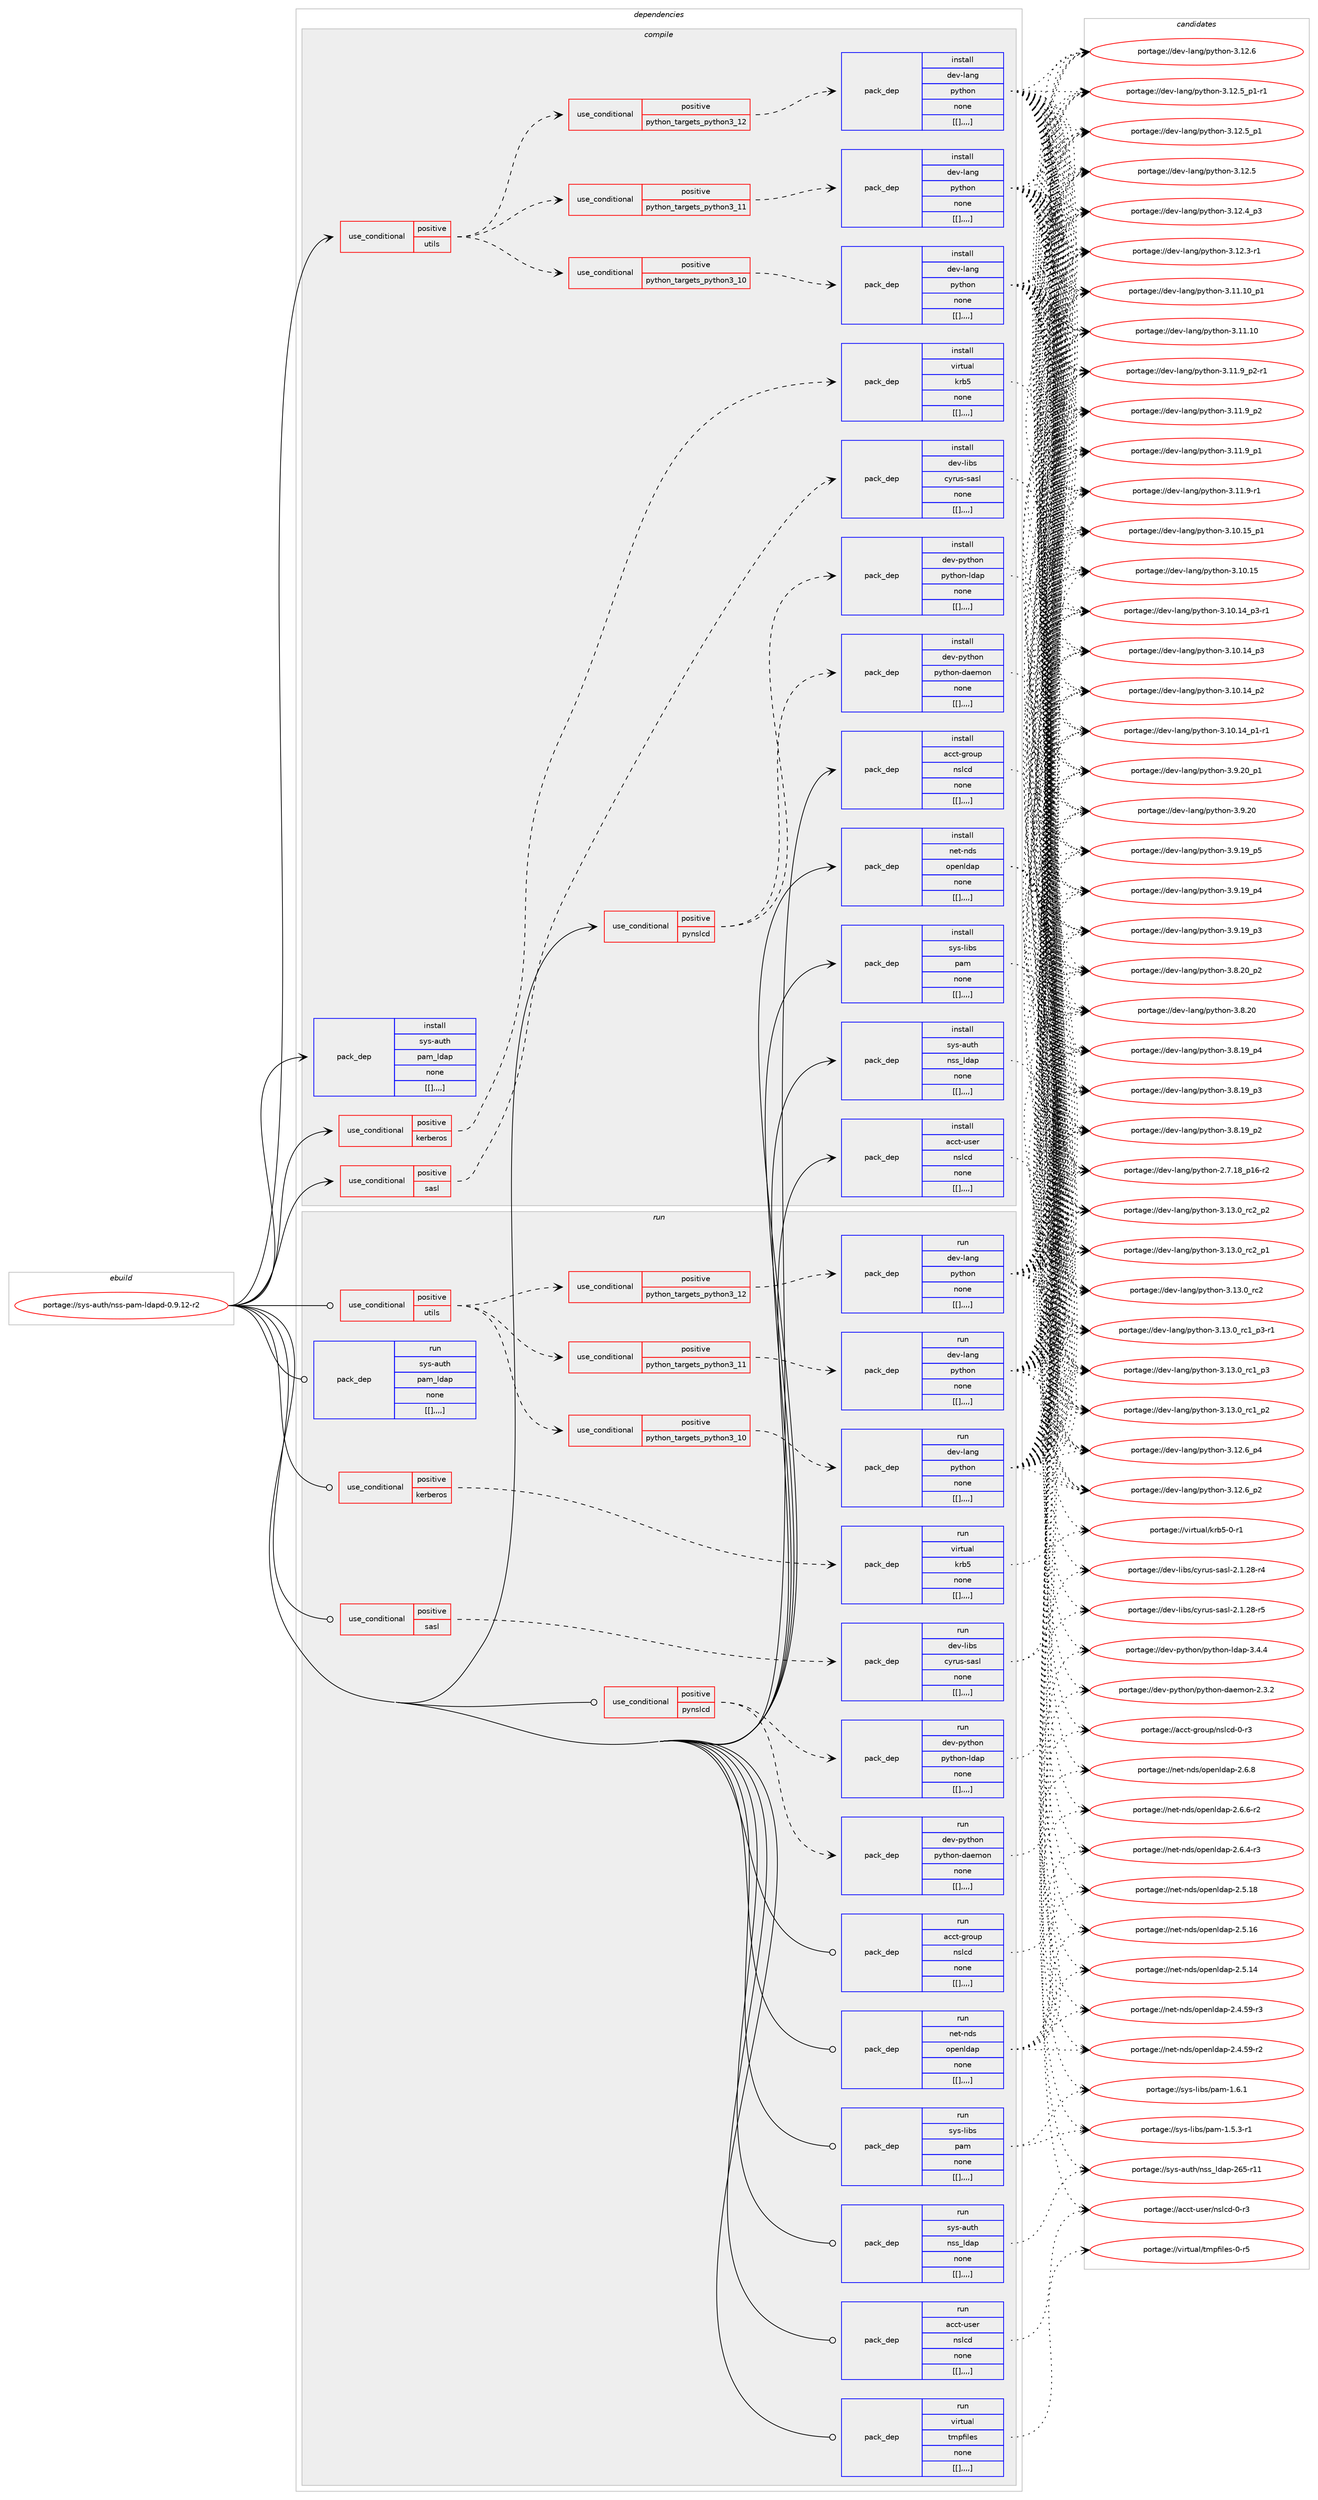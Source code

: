 digraph prolog {

# *************
# Graph options
# *************

newrank=true;
concentrate=true;
compound=true;
graph [rankdir=LR,fontname=Helvetica,fontsize=10,ranksep=1.5];#, ranksep=2.5, nodesep=0.2];
edge  [arrowhead=vee];
node  [fontname=Helvetica,fontsize=10];

# **********
# The ebuild
# **********

subgraph cluster_leftcol {
color=gray;
label=<<i>ebuild</i>>;
id [label="portage://sys-auth/nss-pam-ldapd-0.9.12-r2", color=red, width=4, href="../sys-auth/nss-pam-ldapd-0.9.12-r2.svg"];
}

# ****************
# The dependencies
# ****************

subgraph cluster_midcol {
color=gray;
label=<<i>dependencies</i>>;
subgraph cluster_compile {
fillcolor="#eeeeee";
style=filled;
label=<<i>compile</i>>;
subgraph cond8192 {
dependency21789 [label=<<TABLE BORDER="0" CELLBORDER="1" CELLSPACING="0" CELLPADDING="4"><TR><TD ROWSPAN="3" CELLPADDING="10">use_conditional</TD></TR><TR><TD>positive</TD></TR><TR><TD>kerberos</TD></TR></TABLE>>, shape=none, color=red];
subgraph pack13533 {
dependency21790 [label=<<TABLE BORDER="0" CELLBORDER="1" CELLSPACING="0" CELLPADDING="4" WIDTH="220"><TR><TD ROWSPAN="6" CELLPADDING="30">pack_dep</TD></TR><TR><TD WIDTH="110">install</TD></TR><TR><TD>virtual</TD></TR><TR><TD>krb5</TD></TR><TR><TD>none</TD></TR><TR><TD>[[],,,,]</TD></TR></TABLE>>, shape=none, color=blue];
}
dependency21789:e -> dependency21790:w [weight=20,style="dashed",arrowhead="vee"];
}
id:e -> dependency21789:w [weight=20,style="solid",arrowhead="vee"];
subgraph cond8193 {
dependency21791 [label=<<TABLE BORDER="0" CELLBORDER="1" CELLSPACING="0" CELLPADDING="4"><TR><TD ROWSPAN="3" CELLPADDING="10">use_conditional</TD></TR><TR><TD>positive</TD></TR><TR><TD>pynslcd</TD></TR></TABLE>>, shape=none, color=red];
subgraph pack13534 {
dependency21792 [label=<<TABLE BORDER="0" CELLBORDER="1" CELLSPACING="0" CELLPADDING="4" WIDTH="220"><TR><TD ROWSPAN="6" CELLPADDING="30">pack_dep</TD></TR><TR><TD WIDTH="110">install</TD></TR><TR><TD>dev-python</TD></TR><TR><TD>python-ldap</TD></TR><TR><TD>none</TD></TR><TR><TD>[[],,,,]</TD></TR></TABLE>>, shape=none, color=blue];
}
dependency21791:e -> dependency21792:w [weight=20,style="dashed",arrowhead="vee"];
subgraph pack13535 {
dependency21793 [label=<<TABLE BORDER="0" CELLBORDER="1" CELLSPACING="0" CELLPADDING="4" WIDTH="220"><TR><TD ROWSPAN="6" CELLPADDING="30">pack_dep</TD></TR><TR><TD WIDTH="110">install</TD></TR><TR><TD>dev-python</TD></TR><TR><TD>python-daemon</TD></TR><TR><TD>none</TD></TR><TR><TD>[[],,,,]</TD></TR></TABLE>>, shape=none, color=blue];
}
dependency21791:e -> dependency21793:w [weight=20,style="dashed",arrowhead="vee"];
}
id:e -> dependency21791:w [weight=20,style="solid",arrowhead="vee"];
subgraph cond8194 {
dependency21794 [label=<<TABLE BORDER="0" CELLBORDER="1" CELLSPACING="0" CELLPADDING="4"><TR><TD ROWSPAN="3" CELLPADDING="10">use_conditional</TD></TR><TR><TD>positive</TD></TR><TR><TD>sasl</TD></TR></TABLE>>, shape=none, color=red];
subgraph pack13536 {
dependency21795 [label=<<TABLE BORDER="0" CELLBORDER="1" CELLSPACING="0" CELLPADDING="4" WIDTH="220"><TR><TD ROWSPAN="6" CELLPADDING="30">pack_dep</TD></TR><TR><TD WIDTH="110">install</TD></TR><TR><TD>dev-libs</TD></TR><TR><TD>cyrus-sasl</TD></TR><TR><TD>none</TD></TR><TR><TD>[[],,,,]</TD></TR></TABLE>>, shape=none, color=blue];
}
dependency21794:e -> dependency21795:w [weight=20,style="dashed",arrowhead="vee"];
}
id:e -> dependency21794:w [weight=20,style="solid",arrowhead="vee"];
subgraph cond8195 {
dependency21796 [label=<<TABLE BORDER="0" CELLBORDER="1" CELLSPACING="0" CELLPADDING="4"><TR><TD ROWSPAN="3" CELLPADDING="10">use_conditional</TD></TR><TR><TD>positive</TD></TR><TR><TD>utils</TD></TR></TABLE>>, shape=none, color=red];
subgraph cond8196 {
dependency21797 [label=<<TABLE BORDER="0" CELLBORDER="1" CELLSPACING="0" CELLPADDING="4"><TR><TD ROWSPAN="3" CELLPADDING="10">use_conditional</TD></TR><TR><TD>positive</TD></TR><TR><TD>python_targets_python3_10</TD></TR></TABLE>>, shape=none, color=red];
subgraph pack13537 {
dependency21798 [label=<<TABLE BORDER="0" CELLBORDER="1" CELLSPACING="0" CELLPADDING="4" WIDTH="220"><TR><TD ROWSPAN="6" CELLPADDING="30">pack_dep</TD></TR><TR><TD WIDTH="110">install</TD></TR><TR><TD>dev-lang</TD></TR><TR><TD>python</TD></TR><TR><TD>none</TD></TR><TR><TD>[[],,,,]</TD></TR></TABLE>>, shape=none, color=blue];
}
dependency21797:e -> dependency21798:w [weight=20,style="dashed",arrowhead="vee"];
}
dependency21796:e -> dependency21797:w [weight=20,style="dashed",arrowhead="vee"];
subgraph cond8197 {
dependency21799 [label=<<TABLE BORDER="0" CELLBORDER="1" CELLSPACING="0" CELLPADDING="4"><TR><TD ROWSPAN="3" CELLPADDING="10">use_conditional</TD></TR><TR><TD>positive</TD></TR><TR><TD>python_targets_python3_11</TD></TR></TABLE>>, shape=none, color=red];
subgraph pack13538 {
dependency21800 [label=<<TABLE BORDER="0" CELLBORDER="1" CELLSPACING="0" CELLPADDING="4" WIDTH="220"><TR><TD ROWSPAN="6" CELLPADDING="30">pack_dep</TD></TR><TR><TD WIDTH="110">install</TD></TR><TR><TD>dev-lang</TD></TR><TR><TD>python</TD></TR><TR><TD>none</TD></TR><TR><TD>[[],,,,]</TD></TR></TABLE>>, shape=none, color=blue];
}
dependency21799:e -> dependency21800:w [weight=20,style="dashed",arrowhead="vee"];
}
dependency21796:e -> dependency21799:w [weight=20,style="dashed",arrowhead="vee"];
subgraph cond8198 {
dependency21801 [label=<<TABLE BORDER="0" CELLBORDER="1" CELLSPACING="0" CELLPADDING="4"><TR><TD ROWSPAN="3" CELLPADDING="10">use_conditional</TD></TR><TR><TD>positive</TD></TR><TR><TD>python_targets_python3_12</TD></TR></TABLE>>, shape=none, color=red];
subgraph pack13539 {
dependency21802 [label=<<TABLE BORDER="0" CELLBORDER="1" CELLSPACING="0" CELLPADDING="4" WIDTH="220"><TR><TD ROWSPAN="6" CELLPADDING="30">pack_dep</TD></TR><TR><TD WIDTH="110">install</TD></TR><TR><TD>dev-lang</TD></TR><TR><TD>python</TD></TR><TR><TD>none</TD></TR><TR><TD>[[],,,,]</TD></TR></TABLE>>, shape=none, color=blue];
}
dependency21801:e -> dependency21802:w [weight=20,style="dashed",arrowhead="vee"];
}
dependency21796:e -> dependency21801:w [weight=20,style="dashed",arrowhead="vee"];
}
id:e -> dependency21796:w [weight=20,style="solid",arrowhead="vee"];
subgraph pack13540 {
dependency21803 [label=<<TABLE BORDER="0" CELLBORDER="1" CELLSPACING="0" CELLPADDING="4" WIDTH="220"><TR><TD ROWSPAN="6" CELLPADDING="30">pack_dep</TD></TR><TR><TD WIDTH="110">install</TD></TR><TR><TD>acct-group</TD></TR><TR><TD>nslcd</TD></TR><TR><TD>none</TD></TR><TR><TD>[[],,,,]</TD></TR></TABLE>>, shape=none, color=blue];
}
id:e -> dependency21803:w [weight=20,style="solid",arrowhead="vee"];
subgraph pack13541 {
dependency21804 [label=<<TABLE BORDER="0" CELLBORDER="1" CELLSPACING="0" CELLPADDING="4" WIDTH="220"><TR><TD ROWSPAN="6" CELLPADDING="30">pack_dep</TD></TR><TR><TD WIDTH="110">install</TD></TR><TR><TD>acct-user</TD></TR><TR><TD>nslcd</TD></TR><TR><TD>none</TD></TR><TR><TD>[[],,,,]</TD></TR></TABLE>>, shape=none, color=blue];
}
id:e -> dependency21804:w [weight=20,style="solid",arrowhead="vee"];
subgraph pack13542 {
dependency21805 [label=<<TABLE BORDER="0" CELLBORDER="1" CELLSPACING="0" CELLPADDING="4" WIDTH="220"><TR><TD ROWSPAN="6" CELLPADDING="30">pack_dep</TD></TR><TR><TD WIDTH="110">install</TD></TR><TR><TD>net-nds</TD></TR><TR><TD>openldap</TD></TR><TR><TD>none</TD></TR><TR><TD>[[],,,,]</TD></TR></TABLE>>, shape=none, color=blue];
}
id:e -> dependency21805:w [weight=20,style="solid",arrowhead="vee"];
subgraph pack13543 {
dependency21806 [label=<<TABLE BORDER="0" CELLBORDER="1" CELLSPACING="0" CELLPADDING="4" WIDTH="220"><TR><TD ROWSPAN="6" CELLPADDING="30">pack_dep</TD></TR><TR><TD WIDTH="110">install</TD></TR><TR><TD>sys-libs</TD></TR><TR><TD>pam</TD></TR><TR><TD>none</TD></TR><TR><TD>[[],,,,]</TD></TR></TABLE>>, shape=none, color=blue];
}
id:e -> dependency21806:w [weight=20,style="solid",arrowhead="vee"];
subgraph pack13544 {
dependency21807 [label=<<TABLE BORDER="0" CELLBORDER="1" CELLSPACING="0" CELLPADDING="4" WIDTH="220"><TR><TD ROWSPAN="6" CELLPADDING="30">pack_dep</TD></TR><TR><TD WIDTH="110">install</TD></TR><TR><TD>sys-auth</TD></TR><TR><TD>nss_ldap</TD></TR><TR><TD>none</TD></TR><TR><TD>[[],,,,]</TD></TR></TABLE>>, shape=none, color=blue];
}
id:e -> dependency21807:w [weight=20,style="solid",arrowhead="vee"];
subgraph pack13545 {
dependency21808 [label=<<TABLE BORDER="0" CELLBORDER="1" CELLSPACING="0" CELLPADDING="4" WIDTH="220"><TR><TD ROWSPAN="6" CELLPADDING="30">pack_dep</TD></TR><TR><TD WIDTH="110">install</TD></TR><TR><TD>sys-auth</TD></TR><TR><TD>pam_ldap</TD></TR><TR><TD>none</TD></TR><TR><TD>[[],,,,]</TD></TR></TABLE>>, shape=none, color=blue];
}
id:e -> dependency21808:w [weight=20,style="solid",arrowhead="vee"];
}
subgraph cluster_compileandrun {
fillcolor="#eeeeee";
style=filled;
label=<<i>compile and run</i>>;
}
subgraph cluster_run {
fillcolor="#eeeeee";
style=filled;
label=<<i>run</i>>;
subgraph cond8199 {
dependency21809 [label=<<TABLE BORDER="0" CELLBORDER="1" CELLSPACING="0" CELLPADDING="4"><TR><TD ROWSPAN="3" CELLPADDING="10">use_conditional</TD></TR><TR><TD>positive</TD></TR><TR><TD>kerberos</TD></TR></TABLE>>, shape=none, color=red];
subgraph pack13546 {
dependency21810 [label=<<TABLE BORDER="0" CELLBORDER="1" CELLSPACING="0" CELLPADDING="4" WIDTH="220"><TR><TD ROWSPAN="6" CELLPADDING="30">pack_dep</TD></TR><TR><TD WIDTH="110">run</TD></TR><TR><TD>virtual</TD></TR><TR><TD>krb5</TD></TR><TR><TD>none</TD></TR><TR><TD>[[],,,,]</TD></TR></TABLE>>, shape=none, color=blue];
}
dependency21809:e -> dependency21810:w [weight=20,style="dashed",arrowhead="vee"];
}
id:e -> dependency21809:w [weight=20,style="solid",arrowhead="odot"];
subgraph cond8200 {
dependency21811 [label=<<TABLE BORDER="0" CELLBORDER="1" CELLSPACING="0" CELLPADDING="4"><TR><TD ROWSPAN="3" CELLPADDING="10">use_conditional</TD></TR><TR><TD>positive</TD></TR><TR><TD>pynslcd</TD></TR></TABLE>>, shape=none, color=red];
subgraph pack13547 {
dependency21812 [label=<<TABLE BORDER="0" CELLBORDER="1" CELLSPACING="0" CELLPADDING="4" WIDTH="220"><TR><TD ROWSPAN="6" CELLPADDING="30">pack_dep</TD></TR><TR><TD WIDTH="110">run</TD></TR><TR><TD>dev-python</TD></TR><TR><TD>python-ldap</TD></TR><TR><TD>none</TD></TR><TR><TD>[[],,,,]</TD></TR></TABLE>>, shape=none, color=blue];
}
dependency21811:e -> dependency21812:w [weight=20,style="dashed",arrowhead="vee"];
subgraph pack13548 {
dependency21813 [label=<<TABLE BORDER="0" CELLBORDER="1" CELLSPACING="0" CELLPADDING="4" WIDTH="220"><TR><TD ROWSPAN="6" CELLPADDING="30">pack_dep</TD></TR><TR><TD WIDTH="110">run</TD></TR><TR><TD>dev-python</TD></TR><TR><TD>python-daemon</TD></TR><TR><TD>none</TD></TR><TR><TD>[[],,,,]</TD></TR></TABLE>>, shape=none, color=blue];
}
dependency21811:e -> dependency21813:w [weight=20,style="dashed",arrowhead="vee"];
}
id:e -> dependency21811:w [weight=20,style="solid",arrowhead="odot"];
subgraph cond8201 {
dependency21814 [label=<<TABLE BORDER="0" CELLBORDER="1" CELLSPACING="0" CELLPADDING="4"><TR><TD ROWSPAN="3" CELLPADDING="10">use_conditional</TD></TR><TR><TD>positive</TD></TR><TR><TD>sasl</TD></TR></TABLE>>, shape=none, color=red];
subgraph pack13549 {
dependency21815 [label=<<TABLE BORDER="0" CELLBORDER="1" CELLSPACING="0" CELLPADDING="4" WIDTH="220"><TR><TD ROWSPAN="6" CELLPADDING="30">pack_dep</TD></TR><TR><TD WIDTH="110">run</TD></TR><TR><TD>dev-libs</TD></TR><TR><TD>cyrus-sasl</TD></TR><TR><TD>none</TD></TR><TR><TD>[[],,,,]</TD></TR></TABLE>>, shape=none, color=blue];
}
dependency21814:e -> dependency21815:w [weight=20,style="dashed",arrowhead="vee"];
}
id:e -> dependency21814:w [weight=20,style="solid",arrowhead="odot"];
subgraph cond8202 {
dependency21816 [label=<<TABLE BORDER="0" CELLBORDER="1" CELLSPACING="0" CELLPADDING="4"><TR><TD ROWSPAN="3" CELLPADDING="10">use_conditional</TD></TR><TR><TD>positive</TD></TR><TR><TD>utils</TD></TR></TABLE>>, shape=none, color=red];
subgraph cond8203 {
dependency21817 [label=<<TABLE BORDER="0" CELLBORDER="1" CELLSPACING="0" CELLPADDING="4"><TR><TD ROWSPAN="3" CELLPADDING="10">use_conditional</TD></TR><TR><TD>positive</TD></TR><TR><TD>python_targets_python3_10</TD></TR></TABLE>>, shape=none, color=red];
subgraph pack13550 {
dependency21818 [label=<<TABLE BORDER="0" CELLBORDER="1" CELLSPACING="0" CELLPADDING="4" WIDTH="220"><TR><TD ROWSPAN="6" CELLPADDING="30">pack_dep</TD></TR><TR><TD WIDTH="110">run</TD></TR><TR><TD>dev-lang</TD></TR><TR><TD>python</TD></TR><TR><TD>none</TD></TR><TR><TD>[[],,,,]</TD></TR></TABLE>>, shape=none, color=blue];
}
dependency21817:e -> dependency21818:w [weight=20,style="dashed",arrowhead="vee"];
}
dependency21816:e -> dependency21817:w [weight=20,style="dashed",arrowhead="vee"];
subgraph cond8204 {
dependency21819 [label=<<TABLE BORDER="0" CELLBORDER="1" CELLSPACING="0" CELLPADDING="4"><TR><TD ROWSPAN="3" CELLPADDING="10">use_conditional</TD></TR><TR><TD>positive</TD></TR><TR><TD>python_targets_python3_11</TD></TR></TABLE>>, shape=none, color=red];
subgraph pack13551 {
dependency21820 [label=<<TABLE BORDER="0" CELLBORDER="1" CELLSPACING="0" CELLPADDING="4" WIDTH="220"><TR><TD ROWSPAN="6" CELLPADDING="30">pack_dep</TD></TR><TR><TD WIDTH="110">run</TD></TR><TR><TD>dev-lang</TD></TR><TR><TD>python</TD></TR><TR><TD>none</TD></TR><TR><TD>[[],,,,]</TD></TR></TABLE>>, shape=none, color=blue];
}
dependency21819:e -> dependency21820:w [weight=20,style="dashed",arrowhead="vee"];
}
dependency21816:e -> dependency21819:w [weight=20,style="dashed",arrowhead="vee"];
subgraph cond8205 {
dependency21821 [label=<<TABLE BORDER="0" CELLBORDER="1" CELLSPACING="0" CELLPADDING="4"><TR><TD ROWSPAN="3" CELLPADDING="10">use_conditional</TD></TR><TR><TD>positive</TD></TR><TR><TD>python_targets_python3_12</TD></TR></TABLE>>, shape=none, color=red];
subgraph pack13552 {
dependency21822 [label=<<TABLE BORDER="0" CELLBORDER="1" CELLSPACING="0" CELLPADDING="4" WIDTH="220"><TR><TD ROWSPAN="6" CELLPADDING="30">pack_dep</TD></TR><TR><TD WIDTH="110">run</TD></TR><TR><TD>dev-lang</TD></TR><TR><TD>python</TD></TR><TR><TD>none</TD></TR><TR><TD>[[],,,,]</TD></TR></TABLE>>, shape=none, color=blue];
}
dependency21821:e -> dependency21822:w [weight=20,style="dashed",arrowhead="vee"];
}
dependency21816:e -> dependency21821:w [weight=20,style="dashed",arrowhead="vee"];
}
id:e -> dependency21816:w [weight=20,style="solid",arrowhead="odot"];
subgraph pack13553 {
dependency21823 [label=<<TABLE BORDER="0" CELLBORDER="1" CELLSPACING="0" CELLPADDING="4" WIDTH="220"><TR><TD ROWSPAN="6" CELLPADDING="30">pack_dep</TD></TR><TR><TD WIDTH="110">run</TD></TR><TR><TD>acct-group</TD></TR><TR><TD>nslcd</TD></TR><TR><TD>none</TD></TR><TR><TD>[[],,,,]</TD></TR></TABLE>>, shape=none, color=blue];
}
id:e -> dependency21823:w [weight=20,style="solid",arrowhead="odot"];
subgraph pack13554 {
dependency21824 [label=<<TABLE BORDER="0" CELLBORDER="1" CELLSPACING="0" CELLPADDING="4" WIDTH="220"><TR><TD ROWSPAN="6" CELLPADDING="30">pack_dep</TD></TR><TR><TD WIDTH="110">run</TD></TR><TR><TD>acct-user</TD></TR><TR><TD>nslcd</TD></TR><TR><TD>none</TD></TR><TR><TD>[[],,,,]</TD></TR></TABLE>>, shape=none, color=blue];
}
id:e -> dependency21824:w [weight=20,style="solid",arrowhead="odot"];
subgraph pack13555 {
dependency21825 [label=<<TABLE BORDER="0" CELLBORDER="1" CELLSPACING="0" CELLPADDING="4" WIDTH="220"><TR><TD ROWSPAN="6" CELLPADDING="30">pack_dep</TD></TR><TR><TD WIDTH="110">run</TD></TR><TR><TD>net-nds</TD></TR><TR><TD>openldap</TD></TR><TR><TD>none</TD></TR><TR><TD>[[],,,,]</TD></TR></TABLE>>, shape=none, color=blue];
}
id:e -> dependency21825:w [weight=20,style="solid",arrowhead="odot"];
subgraph pack13556 {
dependency21826 [label=<<TABLE BORDER="0" CELLBORDER="1" CELLSPACING="0" CELLPADDING="4" WIDTH="220"><TR><TD ROWSPAN="6" CELLPADDING="30">pack_dep</TD></TR><TR><TD WIDTH="110">run</TD></TR><TR><TD>sys-libs</TD></TR><TR><TD>pam</TD></TR><TR><TD>none</TD></TR><TR><TD>[[],,,,]</TD></TR></TABLE>>, shape=none, color=blue];
}
id:e -> dependency21826:w [weight=20,style="solid",arrowhead="odot"];
subgraph pack13557 {
dependency21827 [label=<<TABLE BORDER="0" CELLBORDER="1" CELLSPACING="0" CELLPADDING="4" WIDTH="220"><TR><TD ROWSPAN="6" CELLPADDING="30">pack_dep</TD></TR><TR><TD WIDTH="110">run</TD></TR><TR><TD>virtual</TD></TR><TR><TD>tmpfiles</TD></TR><TR><TD>none</TD></TR><TR><TD>[[],,,,]</TD></TR></TABLE>>, shape=none, color=blue];
}
id:e -> dependency21827:w [weight=20,style="solid",arrowhead="odot"];
subgraph pack13558 {
dependency21828 [label=<<TABLE BORDER="0" CELLBORDER="1" CELLSPACING="0" CELLPADDING="4" WIDTH="220"><TR><TD ROWSPAN="6" CELLPADDING="30">pack_dep</TD></TR><TR><TD WIDTH="110">run</TD></TR><TR><TD>sys-auth</TD></TR><TR><TD>nss_ldap</TD></TR><TR><TD>none</TD></TR><TR><TD>[[],,,,]</TD></TR></TABLE>>, shape=none, color=blue];
}
id:e -> dependency21828:w [weight=20,style="solid",arrowhead="odot"];
subgraph pack13559 {
dependency21829 [label=<<TABLE BORDER="0" CELLBORDER="1" CELLSPACING="0" CELLPADDING="4" WIDTH="220"><TR><TD ROWSPAN="6" CELLPADDING="30">pack_dep</TD></TR><TR><TD WIDTH="110">run</TD></TR><TR><TD>sys-auth</TD></TR><TR><TD>pam_ldap</TD></TR><TR><TD>none</TD></TR><TR><TD>[[],,,,]</TD></TR></TABLE>>, shape=none, color=blue];
}
id:e -> dependency21829:w [weight=20,style="solid",arrowhead="odot"];
}
}

# **************
# The candidates
# **************

subgraph cluster_choices {
rank=same;
color=gray;
label=<<i>candidates</i>>;

subgraph choice13533 {
color=black;
nodesep=1;
choice1181051141161179710847107114985345484511449 [label="portage://virtual/krb5-0-r1", color=red, width=4,href="../virtual/krb5-0-r1.svg"];
dependency21790:e -> choice1181051141161179710847107114985345484511449:w [style=dotted,weight="100"];
}
subgraph choice13534 {
color=black;
nodesep=1;
choice10010111845112121116104111110471121211161041111104510810097112455146524652 [label="portage://dev-python/python-ldap-3.4.4", color=red, width=4,href="../dev-python/python-ldap-3.4.4.svg"];
dependency21792:e -> choice10010111845112121116104111110471121211161041111104510810097112455146524652:w [style=dotted,weight="100"];
}
subgraph choice13535 {
color=black;
nodesep=1;
choice10010111845112121116104111110471121211161041111104510097101109111110455046514650 [label="portage://dev-python/python-daemon-2.3.2", color=red, width=4,href="../dev-python/python-daemon-2.3.2.svg"];
dependency21793:e -> choice10010111845112121116104111110471121211161041111104510097101109111110455046514650:w [style=dotted,weight="100"];
}
subgraph choice13536 {
color=black;
nodesep=1;
choice100101118451081059811547991211141171154511597115108455046494650564511453 [label="portage://dev-libs/cyrus-sasl-2.1.28-r5", color=red, width=4,href="../dev-libs/cyrus-sasl-2.1.28-r5.svg"];
choice100101118451081059811547991211141171154511597115108455046494650564511452 [label="portage://dev-libs/cyrus-sasl-2.1.28-r4", color=red, width=4,href="../dev-libs/cyrus-sasl-2.1.28-r4.svg"];
dependency21795:e -> choice100101118451081059811547991211141171154511597115108455046494650564511453:w [style=dotted,weight="100"];
dependency21795:e -> choice100101118451081059811547991211141171154511597115108455046494650564511452:w [style=dotted,weight="100"];
}
subgraph choice13537 {
color=black;
nodesep=1;
choice100101118451089711010347112121116104111110455146495146489511499509511250 [label="portage://dev-lang/python-3.13.0_rc2_p2", color=red, width=4,href="../dev-lang/python-3.13.0_rc2_p2.svg"];
choice100101118451089711010347112121116104111110455146495146489511499509511249 [label="portage://dev-lang/python-3.13.0_rc2_p1", color=red, width=4,href="../dev-lang/python-3.13.0_rc2_p1.svg"];
choice10010111845108971101034711212111610411111045514649514648951149950 [label="portage://dev-lang/python-3.13.0_rc2", color=red, width=4,href="../dev-lang/python-3.13.0_rc2.svg"];
choice1001011184510897110103471121211161041111104551464951464895114994995112514511449 [label="portage://dev-lang/python-3.13.0_rc1_p3-r1", color=red, width=4,href="../dev-lang/python-3.13.0_rc1_p3-r1.svg"];
choice100101118451089711010347112121116104111110455146495146489511499499511251 [label="portage://dev-lang/python-3.13.0_rc1_p3", color=red, width=4,href="../dev-lang/python-3.13.0_rc1_p3.svg"];
choice100101118451089711010347112121116104111110455146495146489511499499511250 [label="portage://dev-lang/python-3.13.0_rc1_p2", color=red, width=4,href="../dev-lang/python-3.13.0_rc1_p2.svg"];
choice100101118451089711010347112121116104111110455146495046549511252 [label="portage://dev-lang/python-3.12.6_p4", color=red, width=4,href="../dev-lang/python-3.12.6_p4.svg"];
choice100101118451089711010347112121116104111110455146495046549511250 [label="portage://dev-lang/python-3.12.6_p2", color=red, width=4,href="../dev-lang/python-3.12.6_p2.svg"];
choice10010111845108971101034711212111610411111045514649504654 [label="portage://dev-lang/python-3.12.6", color=red, width=4,href="../dev-lang/python-3.12.6.svg"];
choice1001011184510897110103471121211161041111104551464950465395112494511449 [label="portage://dev-lang/python-3.12.5_p1-r1", color=red, width=4,href="../dev-lang/python-3.12.5_p1-r1.svg"];
choice100101118451089711010347112121116104111110455146495046539511249 [label="portage://dev-lang/python-3.12.5_p1", color=red, width=4,href="../dev-lang/python-3.12.5_p1.svg"];
choice10010111845108971101034711212111610411111045514649504653 [label="portage://dev-lang/python-3.12.5", color=red, width=4,href="../dev-lang/python-3.12.5.svg"];
choice100101118451089711010347112121116104111110455146495046529511251 [label="portage://dev-lang/python-3.12.4_p3", color=red, width=4,href="../dev-lang/python-3.12.4_p3.svg"];
choice100101118451089711010347112121116104111110455146495046514511449 [label="portage://dev-lang/python-3.12.3-r1", color=red, width=4,href="../dev-lang/python-3.12.3-r1.svg"];
choice10010111845108971101034711212111610411111045514649494649489511249 [label="portage://dev-lang/python-3.11.10_p1", color=red, width=4,href="../dev-lang/python-3.11.10_p1.svg"];
choice1001011184510897110103471121211161041111104551464949464948 [label="portage://dev-lang/python-3.11.10", color=red, width=4,href="../dev-lang/python-3.11.10.svg"];
choice1001011184510897110103471121211161041111104551464949465795112504511449 [label="portage://dev-lang/python-3.11.9_p2-r1", color=red, width=4,href="../dev-lang/python-3.11.9_p2-r1.svg"];
choice100101118451089711010347112121116104111110455146494946579511250 [label="portage://dev-lang/python-3.11.9_p2", color=red, width=4,href="../dev-lang/python-3.11.9_p2.svg"];
choice100101118451089711010347112121116104111110455146494946579511249 [label="portage://dev-lang/python-3.11.9_p1", color=red, width=4,href="../dev-lang/python-3.11.9_p1.svg"];
choice100101118451089711010347112121116104111110455146494946574511449 [label="portage://dev-lang/python-3.11.9-r1", color=red, width=4,href="../dev-lang/python-3.11.9-r1.svg"];
choice10010111845108971101034711212111610411111045514649484649539511249 [label="portage://dev-lang/python-3.10.15_p1", color=red, width=4,href="../dev-lang/python-3.10.15_p1.svg"];
choice1001011184510897110103471121211161041111104551464948464953 [label="portage://dev-lang/python-3.10.15", color=red, width=4,href="../dev-lang/python-3.10.15.svg"];
choice100101118451089711010347112121116104111110455146494846495295112514511449 [label="portage://dev-lang/python-3.10.14_p3-r1", color=red, width=4,href="../dev-lang/python-3.10.14_p3-r1.svg"];
choice10010111845108971101034711212111610411111045514649484649529511251 [label="portage://dev-lang/python-3.10.14_p3", color=red, width=4,href="../dev-lang/python-3.10.14_p3.svg"];
choice10010111845108971101034711212111610411111045514649484649529511250 [label="portage://dev-lang/python-3.10.14_p2", color=red, width=4,href="../dev-lang/python-3.10.14_p2.svg"];
choice100101118451089711010347112121116104111110455146494846495295112494511449 [label="portage://dev-lang/python-3.10.14_p1-r1", color=red, width=4,href="../dev-lang/python-3.10.14_p1-r1.svg"];
choice100101118451089711010347112121116104111110455146574650489511249 [label="portage://dev-lang/python-3.9.20_p1", color=red, width=4,href="../dev-lang/python-3.9.20_p1.svg"];
choice10010111845108971101034711212111610411111045514657465048 [label="portage://dev-lang/python-3.9.20", color=red, width=4,href="../dev-lang/python-3.9.20.svg"];
choice100101118451089711010347112121116104111110455146574649579511253 [label="portage://dev-lang/python-3.9.19_p5", color=red, width=4,href="../dev-lang/python-3.9.19_p5.svg"];
choice100101118451089711010347112121116104111110455146574649579511252 [label="portage://dev-lang/python-3.9.19_p4", color=red, width=4,href="../dev-lang/python-3.9.19_p4.svg"];
choice100101118451089711010347112121116104111110455146574649579511251 [label="portage://dev-lang/python-3.9.19_p3", color=red, width=4,href="../dev-lang/python-3.9.19_p3.svg"];
choice100101118451089711010347112121116104111110455146564650489511250 [label="portage://dev-lang/python-3.8.20_p2", color=red, width=4,href="../dev-lang/python-3.8.20_p2.svg"];
choice10010111845108971101034711212111610411111045514656465048 [label="portage://dev-lang/python-3.8.20", color=red, width=4,href="../dev-lang/python-3.8.20.svg"];
choice100101118451089711010347112121116104111110455146564649579511252 [label="portage://dev-lang/python-3.8.19_p4", color=red, width=4,href="../dev-lang/python-3.8.19_p4.svg"];
choice100101118451089711010347112121116104111110455146564649579511251 [label="portage://dev-lang/python-3.8.19_p3", color=red, width=4,href="../dev-lang/python-3.8.19_p3.svg"];
choice100101118451089711010347112121116104111110455146564649579511250 [label="portage://dev-lang/python-3.8.19_p2", color=red, width=4,href="../dev-lang/python-3.8.19_p2.svg"];
choice100101118451089711010347112121116104111110455046554649569511249544511450 [label="portage://dev-lang/python-2.7.18_p16-r2", color=red, width=4,href="../dev-lang/python-2.7.18_p16-r2.svg"];
dependency21798:e -> choice100101118451089711010347112121116104111110455146495146489511499509511250:w [style=dotted,weight="100"];
dependency21798:e -> choice100101118451089711010347112121116104111110455146495146489511499509511249:w [style=dotted,weight="100"];
dependency21798:e -> choice10010111845108971101034711212111610411111045514649514648951149950:w [style=dotted,weight="100"];
dependency21798:e -> choice1001011184510897110103471121211161041111104551464951464895114994995112514511449:w [style=dotted,weight="100"];
dependency21798:e -> choice100101118451089711010347112121116104111110455146495146489511499499511251:w [style=dotted,weight="100"];
dependency21798:e -> choice100101118451089711010347112121116104111110455146495146489511499499511250:w [style=dotted,weight="100"];
dependency21798:e -> choice100101118451089711010347112121116104111110455146495046549511252:w [style=dotted,weight="100"];
dependency21798:e -> choice100101118451089711010347112121116104111110455146495046549511250:w [style=dotted,weight="100"];
dependency21798:e -> choice10010111845108971101034711212111610411111045514649504654:w [style=dotted,weight="100"];
dependency21798:e -> choice1001011184510897110103471121211161041111104551464950465395112494511449:w [style=dotted,weight="100"];
dependency21798:e -> choice100101118451089711010347112121116104111110455146495046539511249:w [style=dotted,weight="100"];
dependency21798:e -> choice10010111845108971101034711212111610411111045514649504653:w [style=dotted,weight="100"];
dependency21798:e -> choice100101118451089711010347112121116104111110455146495046529511251:w [style=dotted,weight="100"];
dependency21798:e -> choice100101118451089711010347112121116104111110455146495046514511449:w [style=dotted,weight="100"];
dependency21798:e -> choice10010111845108971101034711212111610411111045514649494649489511249:w [style=dotted,weight="100"];
dependency21798:e -> choice1001011184510897110103471121211161041111104551464949464948:w [style=dotted,weight="100"];
dependency21798:e -> choice1001011184510897110103471121211161041111104551464949465795112504511449:w [style=dotted,weight="100"];
dependency21798:e -> choice100101118451089711010347112121116104111110455146494946579511250:w [style=dotted,weight="100"];
dependency21798:e -> choice100101118451089711010347112121116104111110455146494946579511249:w [style=dotted,weight="100"];
dependency21798:e -> choice100101118451089711010347112121116104111110455146494946574511449:w [style=dotted,weight="100"];
dependency21798:e -> choice10010111845108971101034711212111610411111045514649484649539511249:w [style=dotted,weight="100"];
dependency21798:e -> choice1001011184510897110103471121211161041111104551464948464953:w [style=dotted,weight="100"];
dependency21798:e -> choice100101118451089711010347112121116104111110455146494846495295112514511449:w [style=dotted,weight="100"];
dependency21798:e -> choice10010111845108971101034711212111610411111045514649484649529511251:w [style=dotted,weight="100"];
dependency21798:e -> choice10010111845108971101034711212111610411111045514649484649529511250:w [style=dotted,weight="100"];
dependency21798:e -> choice100101118451089711010347112121116104111110455146494846495295112494511449:w [style=dotted,weight="100"];
dependency21798:e -> choice100101118451089711010347112121116104111110455146574650489511249:w [style=dotted,weight="100"];
dependency21798:e -> choice10010111845108971101034711212111610411111045514657465048:w [style=dotted,weight="100"];
dependency21798:e -> choice100101118451089711010347112121116104111110455146574649579511253:w [style=dotted,weight="100"];
dependency21798:e -> choice100101118451089711010347112121116104111110455146574649579511252:w [style=dotted,weight="100"];
dependency21798:e -> choice100101118451089711010347112121116104111110455146574649579511251:w [style=dotted,weight="100"];
dependency21798:e -> choice100101118451089711010347112121116104111110455146564650489511250:w [style=dotted,weight="100"];
dependency21798:e -> choice10010111845108971101034711212111610411111045514656465048:w [style=dotted,weight="100"];
dependency21798:e -> choice100101118451089711010347112121116104111110455146564649579511252:w [style=dotted,weight="100"];
dependency21798:e -> choice100101118451089711010347112121116104111110455146564649579511251:w [style=dotted,weight="100"];
dependency21798:e -> choice100101118451089711010347112121116104111110455146564649579511250:w [style=dotted,weight="100"];
dependency21798:e -> choice100101118451089711010347112121116104111110455046554649569511249544511450:w [style=dotted,weight="100"];
}
subgraph choice13538 {
color=black;
nodesep=1;
choice100101118451089711010347112121116104111110455146495146489511499509511250 [label="portage://dev-lang/python-3.13.0_rc2_p2", color=red, width=4,href="../dev-lang/python-3.13.0_rc2_p2.svg"];
choice100101118451089711010347112121116104111110455146495146489511499509511249 [label="portage://dev-lang/python-3.13.0_rc2_p1", color=red, width=4,href="../dev-lang/python-3.13.0_rc2_p1.svg"];
choice10010111845108971101034711212111610411111045514649514648951149950 [label="portage://dev-lang/python-3.13.0_rc2", color=red, width=4,href="../dev-lang/python-3.13.0_rc2.svg"];
choice1001011184510897110103471121211161041111104551464951464895114994995112514511449 [label="portage://dev-lang/python-3.13.0_rc1_p3-r1", color=red, width=4,href="../dev-lang/python-3.13.0_rc1_p3-r1.svg"];
choice100101118451089711010347112121116104111110455146495146489511499499511251 [label="portage://dev-lang/python-3.13.0_rc1_p3", color=red, width=4,href="../dev-lang/python-3.13.0_rc1_p3.svg"];
choice100101118451089711010347112121116104111110455146495146489511499499511250 [label="portage://dev-lang/python-3.13.0_rc1_p2", color=red, width=4,href="../dev-lang/python-3.13.0_rc1_p2.svg"];
choice100101118451089711010347112121116104111110455146495046549511252 [label="portage://dev-lang/python-3.12.6_p4", color=red, width=4,href="../dev-lang/python-3.12.6_p4.svg"];
choice100101118451089711010347112121116104111110455146495046549511250 [label="portage://dev-lang/python-3.12.6_p2", color=red, width=4,href="../dev-lang/python-3.12.6_p2.svg"];
choice10010111845108971101034711212111610411111045514649504654 [label="portage://dev-lang/python-3.12.6", color=red, width=4,href="../dev-lang/python-3.12.6.svg"];
choice1001011184510897110103471121211161041111104551464950465395112494511449 [label="portage://dev-lang/python-3.12.5_p1-r1", color=red, width=4,href="../dev-lang/python-3.12.5_p1-r1.svg"];
choice100101118451089711010347112121116104111110455146495046539511249 [label="portage://dev-lang/python-3.12.5_p1", color=red, width=4,href="../dev-lang/python-3.12.5_p1.svg"];
choice10010111845108971101034711212111610411111045514649504653 [label="portage://dev-lang/python-3.12.5", color=red, width=4,href="../dev-lang/python-3.12.5.svg"];
choice100101118451089711010347112121116104111110455146495046529511251 [label="portage://dev-lang/python-3.12.4_p3", color=red, width=4,href="../dev-lang/python-3.12.4_p3.svg"];
choice100101118451089711010347112121116104111110455146495046514511449 [label="portage://dev-lang/python-3.12.3-r1", color=red, width=4,href="../dev-lang/python-3.12.3-r1.svg"];
choice10010111845108971101034711212111610411111045514649494649489511249 [label="portage://dev-lang/python-3.11.10_p1", color=red, width=4,href="../dev-lang/python-3.11.10_p1.svg"];
choice1001011184510897110103471121211161041111104551464949464948 [label="portage://dev-lang/python-3.11.10", color=red, width=4,href="../dev-lang/python-3.11.10.svg"];
choice1001011184510897110103471121211161041111104551464949465795112504511449 [label="portage://dev-lang/python-3.11.9_p2-r1", color=red, width=4,href="../dev-lang/python-3.11.9_p2-r1.svg"];
choice100101118451089711010347112121116104111110455146494946579511250 [label="portage://dev-lang/python-3.11.9_p2", color=red, width=4,href="../dev-lang/python-3.11.9_p2.svg"];
choice100101118451089711010347112121116104111110455146494946579511249 [label="portage://dev-lang/python-3.11.9_p1", color=red, width=4,href="../dev-lang/python-3.11.9_p1.svg"];
choice100101118451089711010347112121116104111110455146494946574511449 [label="portage://dev-lang/python-3.11.9-r1", color=red, width=4,href="../dev-lang/python-3.11.9-r1.svg"];
choice10010111845108971101034711212111610411111045514649484649539511249 [label="portage://dev-lang/python-3.10.15_p1", color=red, width=4,href="../dev-lang/python-3.10.15_p1.svg"];
choice1001011184510897110103471121211161041111104551464948464953 [label="portage://dev-lang/python-3.10.15", color=red, width=4,href="../dev-lang/python-3.10.15.svg"];
choice100101118451089711010347112121116104111110455146494846495295112514511449 [label="portage://dev-lang/python-3.10.14_p3-r1", color=red, width=4,href="../dev-lang/python-3.10.14_p3-r1.svg"];
choice10010111845108971101034711212111610411111045514649484649529511251 [label="portage://dev-lang/python-3.10.14_p3", color=red, width=4,href="../dev-lang/python-3.10.14_p3.svg"];
choice10010111845108971101034711212111610411111045514649484649529511250 [label="portage://dev-lang/python-3.10.14_p2", color=red, width=4,href="../dev-lang/python-3.10.14_p2.svg"];
choice100101118451089711010347112121116104111110455146494846495295112494511449 [label="portage://dev-lang/python-3.10.14_p1-r1", color=red, width=4,href="../dev-lang/python-3.10.14_p1-r1.svg"];
choice100101118451089711010347112121116104111110455146574650489511249 [label="portage://dev-lang/python-3.9.20_p1", color=red, width=4,href="../dev-lang/python-3.9.20_p1.svg"];
choice10010111845108971101034711212111610411111045514657465048 [label="portage://dev-lang/python-3.9.20", color=red, width=4,href="../dev-lang/python-3.9.20.svg"];
choice100101118451089711010347112121116104111110455146574649579511253 [label="portage://dev-lang/python-3.9.19_p5", color=red, width=4,href="../dev-lang/python-3.9.19_p5.svg"];
choice100101118451089711010347112121116104111110455146574649579511252 [label="portage://dev-lang/python-3.9.19_p4", color=red, width=4,href="../dev-lang/python-3.9.19_p4.svg"];
choice100101118451089711010347112121116104111110455146574649579511251 [label="portage://dev-lang/python-3.9.19_p3", color=red, width=4,href="../dev-lang/python-3.9.19_p3.svg"];
choice100101118451089711010347112121116104111110455146564650489511250 [label="portage://dev-lang/python-3.8.20_p2", color=red, width=4,href="../dev-lang/python-3.8.20_p2.svg"];
choice10010111845108971101034711212111610411111045514656465048 [label="portage://dev-lang/python-3.8.20", color=red, width=4,href="../dev-lang/python-3.8.20.svg"];
choice100101118451089711010347112121116104111110455146564649579511252 [label="portage://dev-lang/python-3.8.19_p4", color=red, width=4,href="../dev-lang/python-3.8.19_p4.svg"];
choice100101118451089711010347112121116104111110455146564649579511251 [label="portage://dev-lang/python-3.8.19_p3", color=red, width=4,href="../dev-lang/python-3.8.19_p3.svg"];
choice100101118451089711010347112121116104111110455146564649579511250 [label="portage://dev-lang/python-3.8.19_p2", color=red, width=4,href="../dev-lang/python-3.8.19_p2.svg"];
choice100101118451089711010347112121116104111110455046554649569511249544511450 [label="portage://dev-lang/python-2.7.18_p16-r2", color=red, width=4,href="../dev-lang/python-2.7.18_p16-r2.svg"];
dependency21800:e -> choice100101118451089711010347112121116104111110455146495146489511499509511250:w [style=dotted,weight="100"];
dependency21800:e -> choice100101118451089711010347112121116104111110455146495146489511499509511249:w [style=dotted,weight="100"];
dependency21800:e -> choice10010111845108971101034711212111610411111045514649514648951149950:w [style=dotted,weight="100"];
dependency21800:e -> choice1001011184510897110103471121211161041111104551464951464895114994995112514511449:w [style=dotted,weight="100"];
dependency21800:e -> choice100101118451089711010347112121116104111110455146495146489511499499511251:w [style=dotted,weight="100"];
dependency21800:e -> choice100101118451089711010347112121116104111110455146495146489511499499511250:w [style=dotted,weight="100"];
dependency21800:e -> choice100101118451089711010347112121116104111110455146495046549511252:w [style=dotted,weight="100"];
dependency21800:e -> choice100101118451089711010347112121116104111110455146495046549511250:w [style=dotted,weight="100"];
dependency21800:e -> choice10010111845108971101034711212111610411111045514649504654:w [style=dotted,weight="100"];
dependency21800:e -> choice1001011184510897110103471121211161041111104551464950465395112494511449:w [style=dotted,weight="100"];
dependency21800:e -> choice100101118451089711010347112121116104111110455146495046539511249:w [style=dotted,weight="100"];
dependency21800:e -> choice10010111845108971101034711212111610411111045514649504653:w [style=dotted,weight="100"];
dependency21800:e -> choice100101118451089711010347112121116104111110455146495046529511251:w [style=dotted,weight="100"];
dependency21800:e -> choice100101118451089711010347112121116104111110455146495046514511449:w [style=dotted,weight="100"];
dependency21800:e -> choice10010111845108971101034711212111610411111045514649494649489511249:w [style=dotted,weight="100"];
dependency21800:e -> choice1001011184510897110103471121211161041111104551464949464948:w [style=dotted,weight="100"];
dependency21800:e -> choice1001011184510897110103471121211161041111104551464949465795112504511449:w [style=dotted,weight="100"];
dependency21800:e -> choice100101118451089711010347112121116104111110455146494946579511250:w [style=dotted,weight="100"];
dependency21800:e -> choice100101118451089711010347112121116104111110455146494946579511249:w [style=dotted,weight="100"];
dependency21800:e -> choice100101118451089711010347112121116104111110455146494946574511449:w [style=dotted,weight="100"];
dependency21800:e -> choice10010111845108971101034711212111610411111045514649484649539511249:w [style=dotted,weight="100"];
dependency21800:e -> choice1001011184510897110103471121211161041111104551464948464953:w [style=dotted,weight="100"];
dependency21800:e -> choice100101118451089711010347112121116104111110455146494846495295112514511449:w [style=dotted,weight="100"];
dependency21800:e -> choice10010111845108971101034711212111610411111045514649484649529511251:w [style=dotted,weight="100"];
dependency21800:e -> choice10010111845108971101034711212111610411111045514649484649529511250:w [style=dotted,weight="100"];
dependency21800:e -> choice100101118451089711010347112121116104111110455146494846495295112494511449:w [style=dotted,weight="100"];
dependency21800:e -> choice100101118451089711010347112121116104111110455146574650489511249:w [style=dotted,weight="100"];
dependency21800:e -> choice10010111845108971101034711212111610411111045514657465048:w [style=dotted,weight="100"];
dependency21800:e -> choice100101118451089711010347112121116104111110455146574649579511253:w [style=dotted,weight="100"];
dependency21800:e -> choice100101118451089711010347112121116104111110455146574649579511252:w [style=dotted,weight="100"];
dependency21800:e -> choice100101118451089711010347112121116104111110455146574649579511251:w [style=dotted,weight="100"];
dependency21800:e -> choice100101118451089711010347112121116104111110455146564650489511250:w [style=dotted,weight="100"];
dependency21800:e -> choice10010111845108971101034711212111610411111045514656465048:w [style=dotted,weight="100"];
dependency21800:e -> choice100101118451089711010347112121116104111110455146564649579511252:w [style=dotted,weight="100"];
dependency21800:e -> choice100101118451089711010347112121116104111110455146564649579511251:w [style=dotted,weight="100"];
dependency21800:e -> choice100101118451089711010347112121116104111110455146564649579511250:w [style=dotted,weight="100"];
dependency21800:e -> choice100101118451089711010347112121116104111110455046554649569511249544511450:w [style=dotted,weight="100"];
}
subgraph choice13539 {
color=black;
nodesep=1;
choice100101118451089711010347112121116104111110455146495146489511499509511250 [label="portage://dev-lang/python-3.13.0_rc2_p2", color=red, width=4,href="../dev-lang/python-3.13.0_rc2_p2.svg"];
choice100101118451089711010347112121116104111110455146495146489511499509511249 [label="portage://dev-lang/python-3.13.0_rc2_p1", color=red, width=4,href="../dev-lang/python-3.13.0_rc2_p1.svg"];
choice10010111845108971101034711212111610411111045514649514648951149950 [label="portage://dev-lang/python-3.13.0_rc2", color=red, width=4,href="../dev-lang/python-3.13.0_rc2.svg"];
choice1001011184510897110103471121211161041111104551464951464895114994995112514511449 [label="portage://dev-lang/python-3.13.0_rc1_p3-r1", color=red, width=4,href="../dev-lang/python-3.13.0_rc1_p3-r1.svg"];
choice100101118451089711010347112121116104111110455146495146489511499499511251 [label="portage://dev-lang/python-3.13.0_rc1_p3", color=red, width=4,href="../dev-lang/python-3.13.0_rc1_p3.svg"];
choice100101118451089711010347112121116104111110455146495146489511499499511250 [label="portage://dev-lang/python-3.13.0_rc1_p2", color=red, width=4,href="../dev-lang/python-3.13.0_rc1_p2.svg"];
choice100101118451089711010347112121116104111110455146495046549511252 [label="portage://dev-lang/python-3.12.6_p4", color=red, width=4,href="../dev-lang/python-3.12.6_p4.svg"];
choice100101118451089711010347112121116104111110455146495046549511250 [label="portage://dev-lang/python-3.12.6_p2", color=red, width=4,href="../dev-lang/python-3.12.6_p2.svg"];
choice10010111845108971101034711212111610411111045514649504654 [label="portage://dev-lang/python-3.12.6", color=red, width=4,href="../dev-lang/python-3.12.6.svg"];
choice1001011184510897110103471121211161041111104551464950465395112494511449 [label="portage://dev-lang/python-3.12.5_p1-r1", color=red, width=4,href="../dev-lang/python-3.12.5_p1-r1.svg"];
choice100101118451089711010347112121116104111110455146495046539511249 [label="portage://dev-lang/python-3.12.5_p1", color=red, width=4,href="../dev-lang/python-3.12.5_p1.svg"];
choice10010111845108971101034711212111610411111045514649504653 [label="portage://dev-lang/python-3.12.5", color=red, width=4,href="../dev-lang/python-3.12.5.svg"];
choice100101118451089711010347112121116104111110455146495046529511251 [label="portage://dev-lang/python-3.12.4_p3", color=red, width=4,href="../dev-lang/python-3.12.4_p3.svg"];
choice100101118451089711010347112121116104111110455146495046514511449 [label="portage://dev-lang/python-3.12.3-r1", color=red, width=4,href="../dev-lang/python-3.12.3-r1.svg"];
choice10010111845108971101034711212111610411111045514649494649489511249 [label="portage://dev-lang/python-3.11.10_p1", color=red, width=4,href="../dev-lang/python-3.11.10_p1.svg"];
choice1001011184510897110103471121211161041111104551464949464948 [label="portage://dev-lang/python-3.11.10", color=red, width=4,href="../dev-lang/python-3.11.10.svg"];
choice1001011184510897110103471121211161041111104551464949465795112504511449 [label="portage://dev-lang/python-3.11.9_p2-r1", color=red, width=4,href="../dev-lang/python-3.11.9_p2-r1.svg"];
choice100101118451089711010347112121116104111110455146494946579511250 [label="portage://dev-lang/python-3.11.9_p2", color=red, width=4,href="../dev-lang/python-3.11.9_p2.svg"];
choice100101118451089711010347112121116104111110455146494946579511249 [label="portage://dev-lang/python-3.11.9_p1", color=red, width=4,href="../dev-lang/python-3.11.9_p1.svg"];
choice100101118451089711010347112121116104111110455146494946574511449 [label="portage://dev-lang/python-3.11.9-r1", color=red, width=4,href="../dev-lang/python-3.11.9-r1.svg"];
choice10010111845108971101034711212111610411111045514649484649539511249 [label="portage://dev-lang/python-3.10.15_p1", color=red, width=4,href="../dev-lang/python-3.10.15_p1.svg"];
choice1001011184510897110103471121211161041111104551464948464953 [label="portage://dev-lang/python-3.10.15", color=red, width=4,href="../dev-lang/python-3.10.15.svg"];
choice100101118451089711010347112121116104111110455146494846495295112514511449 [label="portage://dev-lang/python-3.10.14_p3-r1", color=red, width=4,href="../dev-lang/python-3.10.14_p3-r1.svg"];
choice10010111845108971101034711212111610411111045514649484649529511251 [label="portage://dev-lang/python-3.10.14_p3", color=red, width=4,href="../dev-lang/python-3.10.14_p3.svg"];
choice10010111845108971101034711212111610411111045514649484649529511250 [label="portage://dev-lang/python-3.10.14_p2", color=red, width=4,href="../dev-lang/python-3.10.14_p2.svg"];
choice100101118451089711010347112121116104111110455146494846495295112494511449 [label="portage://dev-lang/python-3.10.14_p1-r1", color=red, width=4,href="../dev-lang/python-3.10.14_p1-r1.svg"];
choice100101118451089711010347112121116104111110455146574650489511249 [label="portage://dev-lang/python-3.9.20_p1", color=red, width=4,href="../dev-lang/python-3.9.20_p1.svg"];
choice10010111845108971101034711212111610411111045514657465048 [label="portage://dev-lang/python-3.9.20", color=red, width=4,href="../dev-lang/python-3.9.20.svg"];
choice100101118451089711010347112121116104111110455146574649579511253 [label="portage://dev-lang/python-3.9.19_p5", color=red, width=4,href="../dev-lang/python-3.9.19_p5.svg"];
choice100101118451089711010347112121116104111110455146574649579511252 [label="portage://dev-lang/python-3.9.19_p4", color=red, width=4,href="../dev-lang/python-3.9.19_p4.svg"];
choice100101118451089711010347112121116104111110455146574649579511251 [label="portage://dev-lang/python-3.9.19_p3", color=red, width=4,href="../dev-lang/python-3.9.19_p3.svg"];
choice100101118451089711010347112121116104111110455146564650489511250 [label="portage://dev-lang/python-3.8.20_p2", color=red, width=4,href="../dev-lang/python-3.8.20_p2.svg"];
choice10010111845108971101034711212111610411111045514656465048 [label="portage://dev-lang/python-3.8.20", color=red, width=4,href="../dev-lang/python-3.8.20.svg"];
choice100101118451089711010347112121116104111110455146564649579511252 [label="portage://dev-lang/python-3.8.19_p4", color=red, width=4,href="../dev-lang/python-3.8.19_p4.svg"];
choice100101118451089711010347112121116104111110455146564649579511251 [label="portage://dev-lang/python-3.8.19_p3", color=red, width=4,href="../dev-lang/python-3.8.19_p3.svg"];
choice100101118451089711010347112121116104111110455146564649579511250 [label="portage://dev-lang/python-3.8.19_p2", color=red, width=4,href="../dev-lang/python-3.8.19_p2.svg"];
choice100101118451089711010347112121116104111110455046554649569511249544511450 [label="portage://dev-lang/python-2.7.18_p16-r2", color=red, width=4,href="../dev-lang/python-2.7.18_p16-r2.svg"];
dependency21802:e -> choice100101118451089711010347112121116104111110455146495146489511499509511250:w [style=dotted,weight="100"];
dependency21802:e -> choice100101118451089711010347112121116104111110455146495146489511499509511249:w [style=dotted,weight="100"];
dependency21802:e -> choice10010111845108971101034711212111610411111045514649514648951149950:w [style=dotted,weight="100"];
dependency21802:e -> choice1001011184510897110103471121211161041111104551464951464895114994995112514511449:w [style=dotted,weight="100"];
dependency21802:e -> choice100101118451089711010347112121116104111110455146495146489511499499511251:w [style=dotted,weight="100"];
dependency21802:e -> choice100101118451089711010347112121116104111110455146495146489511499499511250:w [style=dotted,weight="100"];
dependency21802:e -> choice100101118451089711010347112121116104111110455146495046549511252:w [style=dotted,weight="100"];
dependency21802:e -> choice100101118451089711010347112121116104111110455146495046549511250:w [style=dotted,weight="100"];
dependency21802:e -> choice10010111845108971101034711212111610411111045514649504654:w [style=dotted,weight="100"];
dependency21802:e -> choice1001011184510897110103471121211161041111104551464950465395112494511449:w [style=dotted,weight="100"];
dependency21802:e -> choice100101118451089711010347112121116104111110455146495046539511249:w [style=dotted,weight="100"];
dependency21802:e -> choice10010111845108971101034711212111610411111045514649504653:w [style=dotted,weight="100"];
dependency21802:e -> choice100101118451089711010347112121116104111110455146495046529511251:w [style=dotted,weight="100"];
dependency21802:e -> choice100101118451089711010347112121116104111110455146495046514511449:w [style=dotted,weight="100"];
dependency21802:e -> choice10010111845108971101034711212111610411111045514649494649489511249:w [style=dotted,weight="100"];
dependency21802:e -> choice1001011184510897110103471121211161041111104551464949464948:w [style=dotted,weight="100"];
dependency21802:e -> choice1001011184510897110103471121211161041111104551464949465795112504511449:w [style=dotted,weight="100"];
dependency21802:e -> choice100101118451089711010347112121116104111110455146494946579511250:w [style=dotted,weight="100"];
dependency21802:e -> choice100101118451089711010347112121116104111110455146494946579511249:w [style=dotted,weight="100"];
dependency21802:e -> choice100101118451089711010347112121116104111110455146494946574511449:w [style=dotted,weight="100"];
dependency21802:e -> choice10010111845108971101034711212111610411111045514649484649539511249:w [style=dotted,weight="100"];
dependency21802:e -> choice1001011184510897110103471121211161041111104551464948464953:w [style=dotted,weight="100"];
dependency21802:e -> choice100101118451089711010347112121116104111110455146494846495295112514511449:w [style=dotted,weight="100"];
dependency21802:e -> choice10010111845108971101034711212111610411111045514649484649529511251:w [style=dotted,weight="100"];
dependency21802:e -> choice10010111845108971101034711212111610411111045514649484649529511250:w [style=dotted,weight="100"];
dependency21802:e -> choice100101118451089711010347112121116104111110455146494846495295112494511449:w [style=dotted,weight="100"];
dependency21802:e -> choice100101118451089711010347112121116104111110455146574650489511249:w [style=dotted,weight="100"];
dependency21802:e -> choice10010111845108971101034711212111610411111045514657465048:w [style=dotted,weight="100"];
dependency21802:e -> choice100101118451089711010347112121116104111110455146574649579511253:w [style=dotted,weight="100"];
dependency21802:e -> choice100101118451089711010347112121116104111110455146574649579511252:w [style=dotted,weight="100"];
dependency21802:e -> choice100101118451089711010347112121116104111110455146574649579511251:w [style=dotted,weight="100"];
dependency21802:e -> choice100101118451089711010347112121116104111110455146564650489511250:w [style=dotted,weight="100"];
dependency21802:e -> choice10010111845108971101034711212111610411111045514656465048:w [style=dotted,weight="100"];
dependency21802:e -> choice100101118451089711010347112121116104111110455146564649579511252:w [style=dotted,weight="100"];
dependency21802:e -> choice100101118451089711010347112121116104111110455146564649579511251:w [style=dotted,weight="100"];
dependency21802:e -> choice100101118451089711010347112121116104111110455146564649579511250:w [style=dotted,weight="100"];
dependency21802:e -> choice100101118451089711010347112121116104111110455046554649569511249544511450:w [style=dotted,weight="100"];
}
subgraph choice13540 {
color=black;
nodesep=1;
choice97999911645103114111117112471101151089910045484511451 [label="portage://acct-group/nslcd-0-r3", color=red, width=4,href="../acct-group/nslcd-0-r3.svg"];
dependency21803:e -> choice97999911645103114111117112471101151089910045484511451:w [style=dotted,weight="100"];
}
subgraph choice13541 {
color=black;
nodesep=1;
choice97999911645117115101114471101151089910045484511451 [label="portage://acct-user/nslcd-0-r3", color=red, width=4,href="../acct-user/nslcd-0-r3.svg"];
dependency21804:e -> choice97999911645117115101114471101151089910045484511451:w [style=dotted,weight="100"];
}
subgraph choice13542 {
color=black;
nodesep=1;
choice110101116451101001154711111210111010810097112455046544656 [label="portage://net-nds/openldap-2.6.8", color=red, width=4,href="../net-nds/openldap-2.6.8.svg"];
choice1101011164511010011547111112101110108100971124550465446544511450 [label="portage://net-nds/openldap-2.6.6-r2", color=red, width=4,href="../net-nds/openldap-2.6.6-r2.svg"];
choice1101011164511010011547111112101110108100971124550465446524511451 [label="portage://net-nds/openldap-2.6.4-r3", color=red, width=4,href="../net-nds/openldap-2.6.4-r3.svg"];
choice11010111645110100115471111121011101081009711245504653464956 [label="portage://net-nds/openldap-2.5.18", color=red, width=4,href="../net-nds/openldap-2.5.18.svg"];
choice11010111645110100115471111121011101081009711245504653464954 [label="portage://net-nds/openldap-2.5.16", color=red, width=4,href="../net-nds/openldap-2.5.16.svg"];
choice11010111645110100115471111121011101081009711245504653464952 [label="portage://net-nds/openldap-2.5.14", color=red, width=4,href="../net-nds/openldap-2.5.14.svg"];
choice110101116451101001154711111210111010810097112455046524653574511451 [label="portage://net-nds/openldap-2.4.59-r3", color=red, width=4,href="../net-nds/openldap-2.4.59-r3.svg"];
choice110101116451101001154711111210111010810097112455046524653574511450 [label="portage://net-nds/openldap-2.4.59-r2", color=red, width=4,href="../net-nds/openldap-2.4.59-r2.svg"];
dependency21805:e -> choice110101116451101001154711111210111010810097112455046544656:w [style=dotted,weight="100"];
dependency21805:e -> choice1101011164511010011547111112101110108100971124550465446544511450:w [style=dotted,weight="100"];
dependency21805:e -> choice1101011164511010011547111112101110108100971124550465446524511451:w [style=dotted,weight="100"];
dependency21805:e -> choice11010111645110100115471111121011101081009711245504653464956:w [style=dotted,weight="100"];
dependency21805:e -> choice11010111645110100115471111121011101081009711245504653464954:w [style=dotted,weight="100"];
dependency21805:e -> choice11010111645110100115471111121011101081009711245504653464952:w [style=dotted,weight="100"];
dependency21805:e -> choice110101116451101001154711111210111010810097112455046524653574511451:w [style=dotted,weight="100"];
dependency21805:e -> choice110101116451101001154711111210111010810097112455046524653574511450:w [style=dotted,weight="100"];
}
subgraph choice13543 {
color=black;
nodesep=1;
choice11512111545108105981154711297109454946544649 [label="portage://sys-libs/pam-1.6.1", color=red, width=4,href="../sys-libs/pam-1.6.1.svg"];
choice115121115451081059811547112971094549465346514511449 [label="portage://sys-libs/pam-1.5.3-r1", color=red, width=4,href="../sys-libs/pam-1.5.3-r1.svg"];
dependency21806:e -> choice11512111545108105981154711297109454946544649:w [style=dotted,weight="100"];
dependency21806:e -> choice115121115451081059811547112971094549465346514511449:w [style=dotted,weight="100"];
}
subgraph choice13544 {
color=black;
nodesep=1;
choice115121115459711711610447110115115951081009711245505453451144949 [label="portage://sys-auth/nss_ldap-265-r11", color=red, width=4,href="../sys-auth/nss_ldap-265-r11.svg"];
dependency21807:e -> choice115121115459711711610447110115115951081009711245505453451144949:w [style=dotted,weight="100"];
}
subgraph choice13545 {
color=black;
nodesep=1;
}
subgraph choice13546 {
color=black;
nodesep=1;
choice1181051141161179710847107114985345484511449 [label="portage://virtual/krb5-0-r1", color=red, width=4,href="../virtual/krb5-0-r1.svg"];
dependency21810:e -> choice1181051141161179710847107114985345484511449:w [style=dotted,weight="100"];
}
subgraph choice13547 {
color=black;
nodesep=1;
choice10010111845112121116104111110471121211161041111104510810097112455146524652 [label="portage://dev-python/python-ldap-3.4.4", color=red, width=4,href="../dev-python/python-ldap-3.4.4.svg"];
dependency21812:e -> choice10010111845112121116104111110471121211161041111104510810097112455146524652:w [style=dotted,weight="100"];
}
subgraph choice13548 {
color=black;
nodesep=1;
choice10010111845112121116104111110471121211161041111104510097101109111110455046514650 [label="portage://dev-python/python-daemon-2.3.2", color=red, width=4,href="../dev-python/python-daemon-2.3.2.svg"];
dependency21813:e -> choice10010111845112121116104111110471121211161041111104510097101109111110455046514650:w [style=dotted,weight="100"];
}
subgraph choice13549 {
color=black;
nodesep=1;
choice100101118451081059811547991211141171154511597115108455046494650564511453 [label="portage://dev-libs/cyrus-sasl-2.1.28-r5", color=red, width=4,href="../dev-libs/cyrus-sasl-2.1.28-r5.svg"];
choice100101118451081059811547991211141171154511597115108455046494650564511452 [label="portage://dev-libs/cyrus-sasl-2.1.28-r4", color=red, width=4,href="../dev-libs/cyrus-sasl-2.1.28-r4.svg"];
dependency21815:e -> choice100101118451081059811547991211141171154511597115108455046494650564511453:w [style=dotted,weight="100"];
dependency21815:e -> choice100101118451081059811547991211141171154511597115108455046494650564511452:w [style=dotted,weight="100"];
}
subgraph choice13550 {
color=black;
nodesep=1;
choice100101118451089711010347112121116104111110455146495146489511499509511250 [label="portage://dev-lang/python-3.13.0_rc2_p2", color=red, width=4,href="../dev-lang/python-3.13.0_rc2_p2.svg"];
choice100101118451089711010347112121116104111110455146495146489511499509511249 [label="portage://dev-lang/python-3.13.0_rc2_p1", color=red, width=4,href="../dev-lang/python-3.13.0_rc2_p1.svg"];
choice10010111845108971101034711212111610411111045514649514648951149950 [label="portage://dev-lang/python-3.13.0_rc2", color=red, width=4,href="../dev-lang/python-3.13.0_rc2.svg"];
choice1001011184510897110103471121211161041111104551464951464895114994995112514511449 [label="portage://dev-lang/python-3.13.0_rc1_p3-r1", color=red, width=4,href="../dev-lang/python-3.13.0_rc1_p3-r1.svg"];
choice100101118451089711010347112121116104111110455146495146489511499499511251 [label="portage://dev-lang/python-3.13.0_rc1_p3", color=red, width=4,href="../dev-lang/python-3.13.0_rc1_p3.svg"];
choice100101118451089711010347112121116104111110455146495146489511499499511250 [label="portage://dev-lang/python-3.13.0_rc1_p2", color=red, width=4,href="../dev-lang/python-3.13.0_rc1_p2.svg"];
choice100101118451089711010347112121116104111110455146495046549511252 [label="portage://dev-lang/python-3.12.6_p4", color=red, width=4,href="../dev-lang/python-3.12.6_p4.svg"];
choice100101118451089711010347112121116104111110455146495046549511250 [label="portage://dev-lang/python-3.12.6_p2", color=red, width=4,href="../dev-lang/python-3.12.6_p2.svg"];
choice10010111845108971101034711212111610411111045514649504654 [label="portage://dev-lang/python-3.12.6", color=red, width=4,href="../dev-lang/python-3.12.6.svg"];
choice1001011184510897110103471121211161041111104551464950465395112494511449 [label="portage://dev-lang/python-3.12.5_p1-r1", color=red, width=4,href="../dev-lang/python-3.12.5_p1-r1.svg"];
choice100101118451089711010347112121116104111110455146495046539511249 [label="portage://dev-lang/python-3.12.5_p1", color=red, width=4,href="../dev-lang/python-3.12.5_p1.svg"];
choice10010111845108971101034711212111610411111045514649504653 [label="portage://dev-lang/python-3.12.5", color=red, width=4,href="../dev-lang/python-3.12.5.svg"];
choice100101118451089711010347112121116104111110455146495046529511251 [label="portage://dev-lang/python-3.12.4_p3", color=red, width=4,href="../dev-lang/python-3.12.4_p3.svg"];
choice100101118451089711010347112121116104111110455146495046514511449 [label="portage://dev-lang/python-3.12.3-r1", color=red, width=4,href="../dev-lang/python-3.12.3-r1.svg"];
choice10010111845108971101034711212111610411111045514649494649489511249 [label="portage://dev-lang/python-3.11.10_p1", color=red, width=4,href="../dev-lang/python-3.11.10_p1.svg"];
choice1001011184510897110103471121211161041111104551464949464948 [label="portage://dev-lang/python-3.11.10", color=red, width=4,href="../dev-lang/python-3.11.10.svg"];
choice1001011184510897110103471121211161041111104551464949465795112504511449 [label="portage://dev-lang/python-3.11.9_p2-r1", color=red, width=4,href="../dev-lang/python-3.11.9_p2-r1.svg"];
choice100101118451089711010347112121116104111110455146494946579511250 [label="portage://dev-lang/python-3.11.9_p2", color=red, width=4,href="../dev-lang/python-3.11.9_p2.svg"];
choice100101118451089711010347112121116104111110455146494946579511249 [label="portage://dev-lang/python-3.11.9_p1", color=red, width=4,href="../dev-lang/python-3.11.9_p1.svg"];
choice100101118451089711010347112121116104111110455146494946574511449 [label="portage://dev-lang/python-3.11.9-r1", color=red, width=4,href="../dev-lang/python-3.11.9-r1.svg"];
choice10010111845108971101034711212111610411111045514649484649539511249 [label="portage://dev-lang/python-3.10.15_p1", color=red, width=4,href="../dev-lang/python-3.10.15_p1.svg"];
choice1001011184510897110103471121211161041111104551464948464953 [label="portage://dev-lang/python-3.10.15", color=red, width=4,href="../dev-lang/python-3.10.15.svg"];
choice100101118451089711010347112121116104111110455146494846495295112514511449 [label="portage://dev-lang/python-3.10.14_p3-r1", color=red, width=4,href="../dev-lang/python-3.10.14_p3-r1.svg"];
choice10010111845108971101034711212111610411111045514649484649529511251 [label="portage://dev-lang/python-3.10.14_p3", color=red, width=4,href="../dev-lang/python-3.10.14_p3.svg"];
choice10010111845108971101034711212111610411111045514649484649529511250 [label="portage://dev-lang/python-3.10.14_p2", color=red, width=4,href="../dev-lang/python-3.10.14_p2.svg"];
choice100101118451089711010347112121116104111110455146494846495295112494511449 [label="portage://dev-lang/python-3.10.14_p1-r1", color=red, width=4,href="../dev-lang/python-3.10.14_p1-r1.svg"];
choice100101118451089711010347112121116104111110455146574650489511249 [label="portage://dev-lang/python-3.9.20_p1", color=red, width=4,href="../dev-lang/python-3.9.20_p1.svg"];
choice10010111845108971101034711212111610411111045514657465048 [label="portage://dev-lang/python-3.9.20", color=red, width=4,href="../dev-lang/python-3.9.20.svg"];
choice100101118451089711010347112121116104111110455146574649579511253 [label="portage://dev-lang/python-3.9.19_p5", color=red, width=4,href="../dev-lang/python-3.9.19_p5.svg"];
choice100101118451089711010347112121116104111110455146574649579511252 [label="portage://dev-lang/python-3.9.19_p4", color=red, width=4,href="../dev-lang/python-3.9.19_p4.svg"];
choice100101118451089711010347112121116104111110455146574649579511251 [label="portage://dev-lang/python-3.9.19_p3", color=red, width=4,href="../dev-lang/python-3.9.19_p3.svg"];
choice100101118451089711010347112121116104111110455146564650489511250 [label="portage://dev-lang/python-3.8.20_p2", color=red, width=4,href="../dev-lang/python-3.8.20_p2.svg"];
choice10010111845108971101034711212111610411111045514656465048 [label="portage://dev-lang/python-3.8.20", color=red, width=4,href="../dev-lang/python-3.8.20.svg"];
choice100101118451089711010347112121116104111110455146564649579511252 [label="portage://dev-lang/python-3.8.19_p4", color=red, width=4,href="../dev-lang/python-3.8.19_p4.svg"];
choice100101118451089711010347112121116104111110455146564649579511251 [label="portage://dev-lang/python-3.8.19_p3", color=red, width=4,href="../dev-lang/python-3.8.19_p3.svg"];
choice100101118451089711010347112121116104111110455146564649579511250 [label="portage://dev-lang/python-3.8.19_p2", color=red, width=4,href="../dev-lang/python-3.8.19_p2.svg"];
choice100101118451089711010347112121116104111110455046554649569511249544511450 [label="portage://dev-lang/python-2.7.18_p16-r2", color=red, width=4,href="../dev-lang/python-2.7.18_p16-r2.svg"];
dependency21818:e -> choice100101118451089711010347112121116104111110455146495146489511499509511250:w [style=dotted,weight="100"];
dependency21818:e -> choice100101118451089711010347112121116104111110455146495146489511499509511249:w [style=dotted,weight="100"];
dependency21818:e -> choice10010111845108971101034711212111610411111045514649514648951149950:w [style=dotted,weight="100"];
dependency21818:e -> choice1001011184510897110103471121211161041111104551464951464895114994995112514511449:w [style=dotted,weight="100"];
dependency21818:e -> choice100101118451089711010347112121116104111110455146495146489511499499511251:w [style=dotted,weight="100"];
dependency21818:e -> choice100101118451089711010347112121116104111110455146495146489511499499511250:w [style=dotted,weight="100"];
dependency21818:e -> choice100101118451089711010347112121116104111110455146495046549511252:w [style=dotted,weight="100"];
dependency21818:e -> choice100101118451089711010347112121116104111110455146495046549511250:w [style=dotted,weight="100"];
dependency21818:e -> choice10010111845108971101034711212111610411111045514649504654:w [style=dotted,weight="100"];
dependency21818:e -> choice1001011184510897110103471121211161041111104551464950465395112494511449:w [style=dotted,weight="100"];
dependency21818:e -> choice100101118451089711010347112121116104111110455146495046539511249:w [style=dotted,weight="100"];
dependency21818:e -> choice10010111845108971101034711212111610411111045514649504653:w [style=dotted,weight="100"];
dependency21818:e -> choice100101118451089711010347112121116104111110455146495046529511251:w [style=dotted,weight="100"];
dependency21818:e -> choice100101118451089711010347112121116104111110455146495046514511449:w [style=dotted,weight="100"];
dependency21818:e -> choice10010111845108971101034711212111610411111045514649494649489511249:w [style=dotted,weight="100"];
dependency21818:e -> choice1001011184510897110103471121211161041111104551464949464948:w [style=dotted,weight="100"];
dependency21818:e -> choice1001011184510897110103471121211161041111104551464949465795112504511449:w [style=dotted,weight="100"];
dependency21818:e -> choice100101118451089711010347112121116104111110455146494946579511250:w [style=dotted,weight="100"];
dependency21818:e -> choice100101118451089711010347112121116104111110455146494946579511249:w [style=dotted,weight="100"];
dependency21818:e -> choice100101118451089711010347112121116104111110455146494946574511449:w [style=dotted,weight="100"];
dependency21818:e -> choice10010111845108971101034711212111610411111045514649484649539511249:w [style=dotted,weight="100"];
dependency21818:e -> choice1001011184510897110103471121211161041111104551464948464953:w [style=dotted,weight="100"];
dependency21818:e -> choice100101118451089711010347112121116104111110455146494846495295112514511449:w [style=dotted,weight="100"];
dependency21818:e -> choice10010111845108971101034711212111610411111045514649484649529511251:w [style=dotted,weight="100"];
dependency21818:e -> choice10010111845108971101034711212111610411111045514649484649529511250:w [style=dotted,weight="100"];
dependency21818:e -> choice100101118451089711010347112121116104111110455146494846495295112494511449:w [style=dotted,weight="100"];
dependency21818:e -> choice100101118451089711010347112121116104111110455146574650489511249:w [style=dotted,weight="100"];
dependency21818:e -> choice10010111845108971101034711212111610411111045514657465048:w [style=dotted,weight="100"];
dependency21818:e -> choice100101118451089711010347112121116104111110455146574649579511253:w [style=dotted,weight="100"];
dependency21818:e -> choice100101118451089711010347112121116104111110455146574649579511252:w [style=dotted,weight="100"];
dependency21818:e -> choice100101118451089711010347112121116104111110455146574649579511251:w [style=dotted,weight="100"];
dependency21818:e -> choice100101118451089711010347112121116104111110455146564650489511250:w [style=dotted,weight="100"];
dependency21818:e -> choice10010111845108971101034711212111610411111045514656465048:w [style=dotted,weight="100"];
dependency21818:e -> choice100101118451089711010347112121116104111110455146564649579511252:w [style=dotted,weight="100"];
dependency21818:e -> choice100101118451089711010347112121116104111110455146564649579511251:w [style=dotted,weight="100"];
dependency21818:e -> choice100101118451089711010347112121116104111110455146564649579511250:w [style=dotted,weight="100"];
dependency21818:e -> choice100101118451089711010347112121116104111110455046554649569511249544511450:w [style=dotted,weight="100"];
}
subgraph choice13551 {
color=black;
nodesep=1;
choice100101118451089711010347112121116104111110455146495146489511499509511250 [label="portage://dev-lang/python-3.13.0_rc2_p2", color=red, width=4,href="../dev-lang/python-3.13.0_rc2_p2.svg"];
choice100101118451089711010347112121116104111110455146495146489511499509511249 [label="portage://dev-lang/python-3.13.0_rc2_p1", color=red, width=4,href="../dev-lang/python-3.13.0_rc2_p1.svg"];
choice10010111845108971101034711212111610411111045514649514648951149950 [label="portage://dev-lang/python-3.13.0_rc2", color=red, width=4,href="../dev-lang/python-3.13.0_rc2.svg"];
choice1001011184510897110103471121211161041111104551464951464895114994995112514511449 [label="portage://dev-lang/python-3.13.0_rc1_p3-r1", color=red, width=4,href="../dev-lang/python-3.13.0_rc1_p3-r1.svg"];
choice100101118451089711010347112121116104111110455146495146489511499499511251 [label="portage://dev-lang/python-3.13.0_rc1_p3", color=red, width=4,href="../dev-lang/python-3.13.0_rc1_p3.svg"];
choice100101118451089711010347112121116104111110455146495146489511499499511250 [label="portage://dev-lang/python-3.13.0_rc1_p2", color=red, width=4,href="../dev-lang/python-3.13.0_rc1_p2.svg"];
choice100101118451089711010347112121116104111110455146495046549511252 [label="portage://dev-lang/python-3.12.6_p4", color=red, width=4,href="../dev-lang/python-3.12.6_p4.svg"];
choice100101118451089711010347112121116104111110455146495046549511250 [label="portage://dev-lang/python-3.12.6_p2", color=red, width=4,href="../dev-lang/python-3.12.6_p2.svg"];
choice10010111845108971101034711212111610411111045514649504654 [label="portage://dev-lang/python-3.12.6", color=red, width=4,href="../dev-lang/python-3.12.6.svg"];
choice1001011184510897110103471121211161041111104551464950465395112494511449 [label="portage://dev-lang/python-3.12.5_p1-r1", color=red, width=4,href="../dev-lang/python-3.12.5_p1-r1.svg"];
choice100101118451089711010347112121116104111110455146495046539511249 [label="portage://dev-lang/python-3.12.5_p1", color=red, width=4,href="../dev-lang/python-3.12.5_p1.svg"];
choice10010111845108971101034711212111610411111045514649504653 [label="portage://dev-lang/python-3.12.5", color=red, width=4,href="../dev-lang/python-3.12.5.svg"];
choice100101118451089711010347112121116104111110455146495046529511251 [label="portage://dev-lang/python-3.12.4_p3", color=red, width=4,href="../dev-lang/python-3.12.4_p3.svg"];
choice100101118451089711010347112121116104111110455146495046514511449 [label="portage://dev-lang/python-3.12.3-r1", color=red, width=4,href="../dev-lang/python-3.12.3-r1.svg"];
choice10010111845108971101034711212111610411111045514649494649489511249 [label="portage://dev-lang/python-3.11.10_p1", color=red, width=4,href="../dev-lang/python-3.11.10_p1.svg"];
choice1001011184510897110103471121211161041111104551464949464948 [label="portage://dev-lang/python-3.11.10", color=red, width=4,href="../dev-lang/python-3.11.10.svg"];
choice1001011184510897110103471121211161041111104551464949465795112504511449 [label="portage://dev-lang/python-3.11.9_p2-r1", color=red, width=4,href="../dev-lang/python-3.11.9_p2-r1.svg"];
choice100101118451089711010347112121116104111110455146494946579511250 [label="portage://dev-lang/python-3.11.9_p2", color=red, width=4,href="../dev-lang/python-3.11.9_p2.svg"];
choice100101118451089711010347112121116104111110455146494946579511249 [label="portage://dev-lang/python-3.11.9_p1", color=red, width=4,href="../dev-lang/python-3.11.9_p1.svg"];
choice100101118451089711010347112121116104111110455146494946574511449 [label="portage://dev-lang/python-3.11.9-r1", color=red, width=4,href="../dev-lang/python-3.11.9-r1.svg"];
choice10010111845108971101034711212111610411111045514649484649539511249 [label="portage://dev-lang/python-3.10.15_p1", color=red, width=4,href="../dev-lang/python-3.10.15_p1.svg"];
choice1001011184510897110103471121211161041111104551464948464953 [label="portage://dev-lang/python-3.10.15", color=red, width=4,href="../dev-lang/python-3.10.15.svg"];
choice100101118451089711010347112121116104111110455146494846495295112514511449 [label="portage://dev-lang/python-3.10.14_p3-r1", color=red, width=4,href="../dev-lang/python-3.10.14_p3-r1.svg"];
choice10010111845108971101034711212111610411111045514649484649529511251 [label="portage://dev-lang/python-3.10.14_p3", color=red, width=4,href="../dev-lang/python-3.10.14_p3.svg"];
choice10010111845108971101034711212111610411111045514649484649529511250 [label="portage://dev-lang/python-3.10.14_p2", color=red, width=4,href="../dev-lang/python-3.10.14_p2.svg"];
choice100101118451089711010347112121116104111110455146494846495295112494511449 [label="portage://dev-lang/python-3.10.14_p1-r1", color=red, width=4,href="../dev-lang/python-3.10.14_p1-r1.svg"];
choice100101118451089711010347112121116104111110455146574650489511249 [label="portage://dev-lang/python-3.9.20_p1", color=red, width=4,href="../dev-lang/python-3.9.20_p1.svg"];
choice10010111845108971101034711212111610411111045514657465048 [label="portage://dev-lang/python-3.9.20", color=red, width=4,href="../dev-lang/python-3.9.20.svg"];
choice100101118451089711010347112121116104111110455146574649579511253 [label="portage://dev-lang/python-3.9.19_p5", color=red, width=4,href="../dev-lang/python-3.9.19_p5.svg"];
choice100101118451089711010347112121116104111110455146574649579511252 [label="portage://dev-lang/python-3.9.19_p4", color=red, width=4,href="../dev-lang/python-3.9.19_p4.svg"];
choice100101118451089711010347112121116104111110455146574649579511251 [label="portage://dev-lang/python-3.9.19_p3", color=red, width=4,href="../dev-lang/python-3.9.19_p3.svg"];
choice100101118451089711010347112121116104111110455146564650489511250 [label="portage://dev-lang/python-3.8.20_p2", color=red, width=4,href="../dev-lang/python-3.8.20_p2.svg"];
choice10010111845108971101034711212111610411111045514656465048 [label="portage://dev-lang/python-3.8.20", color=red, width=4,href="../dev-lang/python-3.8.20.svg"];
choice100101118451089711010347112121116104111110455146564649579511252 [label="portage://dev-lang/python-3.8.19_p4", color=red, width=4,href="../dev-lang/python-3.8.19_p4.svg"];
choice100101118451089711010347112121116104111110455146564649579511251 [label="portage://dev-lang/python-3.8.19_p3", color=red, width=4,href="../dev-lang/python-3.8.19_p3.svg"];
choice100101118451089711010347112121116104111110455146564649579511250 [label="portage://dev-lang/python-3.8.19_p2", color=red, width=4,href="../dev-lang/python-3.8.19_p2.svg"];
choice100101118451089711010347112121116104111110455046554649569511249544511450 [label="portage://dev-lang/python-2.7.18_p16-r2", color=red, width=4,href="../dev-lang/python-2.7.18_p16-r2.svg"];
dependency21820:e -> choice100101118451089711010347112121116104111110455146495146489511499509511250:w [style=dotted,weight="100"];
dependency21820:e -> choice100101118451089711010347112121116104111110455146495146489511499509511249:w [style=dotted,weight="100"];
dependency21820:e -> choice10010111845108971101034711212111610411111045514649514648951149950:w [style=dotted,weight="100"];
dependency21820:e -> choice1001011184510897110103471121211161041111104551464951464895114994995112514511449:w [style=dotted,weight="100"];
dependency21820:e -> choice100101118451089711010347112121116104111110455146495146489511499499511251:w [style=dotted,weight="100"];
dependency21820:e -> choice100101118451089711010347112121116104111110455146495146489511499499511250:w [style=dotted,weight="100"];
dependency21820:e -> choice100101118451089711010347112121116104111110455146495046549511252:w [style=dotted,weight="100"];
dependency21820:e -> choice100101118451089711010347112121116104111110455146495046549511250:w [style=dotted,weight="100"];
dependency21820:e -> choice10010111845108971101034711212111610411111045514649504654:w [style=dotted,weight="100"];
dependency21820:e -> choice1001011184510897110103471121211161041111104551464950465395112494511449:w [style=dotted,weight="100"];
dependency21820:e -> choice100101118451089711010347112121116104111110455146495046539511249:w [style=dotted,weight="100"];
dependency21820:e -> choice10010111845108971101034711212111610411111045514649504653:w [style=dotted,weight="100"];
dependency21820:e -> choice100101118451089711010347112121116104111110455146495046529511251:w [style=dotted,weight="100"];
dependency21820:e -> choice100101118451089711010347112121116104111110455146495046514511449:w [style=dotted,weight="100"];
dependency21820:e -> choice10010111845108971101034711212111610411111045514649494649489511249:w [style=dotted,weight="100"];
dependency21820:e -> choice1001011184510897110103471121211161041111104551464949464948:w [style=dotted,weight="100"];
dependency21820:e -> choice1001011184510897110103471121211161041111104551464949465795112504511449:w [style=dotted,weight="100"];
dependency21820:e -> choice100101118451089711010347112121116104111110455146494946579511250:w [style=dotted,weight="100"];
dependency21820:e -> choice100101118451089711010347112121116104111110455146494946579511249:w [style=dotted,weight="100"];
dependency21820:e -> choice100101118451089711010347112121116104111110455146494946574511449:w [style=dotted,weight="100"];
dependency21820:e -> choice10010111845108971101034711212111610411111045514649484649539511249:w [style=dotted,weight="100"];
dependency21820:e -> choice1001011184510897110103471121211161041111104551464948464953:w [style=dotted,weight="100"];
dependency21820:e -> choice100101118451089711010347112121116104111110455146494846495295112514511449:w [style=dotted,weight="100"];
dependency21820:e -> choice10010111845108971101034711212111610411111045514649484649529511251:w [style=dotted,weight="100"];
dependency21820:e -> choice10010111845108971101034711212111610411111045514649484649529511250:w [style=dotted,weight="100"];
dependency21820:e -> choice100101118451089711010347112121116104111110455146494846495295112494511449:w [style=dotted,weight="100"];
dependency21820:e -> choice100101118451089711010347112121116104111110455146574650489511249:w [style=dotted,weight="100"];
dependency21820:e -> choice10010111845108971101034711212111610411111045514657465048:w [style=dotted,weight="100"];
dependency21820:e -> choice100101118451089711010347112121116104111110455146574649579511253:w [style=dotted,weight="100"];
dependency21820:e -> choice100101118451089711010347112121116104111110455146574649579511252:w [style=dotted,weight="100"];
dependency21820:e -> choice100101118451089711010347112121116104111110455146574649579511251:w [style=dotted,weight="100"];
dependency21820:e -> choice100101118451089711010347112121116104111110455146564650489511250:w [style=dotted,weight="100"];
dependency21820:e -> choice10010111845108971101034711212111610411111045514656465048:w [style=dotted,weight="100"];
dependency21820:e -> choice100101118451089711010347112121116104111110455146564649579511252:w [style=dotted,weight="100"];
dependency21820:e -> choice100101118451089711010347112121116104111110455146564649579511251:w [style=dotted,weight="100"];
dependency21820:e -> choice100101118451089711010347112121116104111110455146564649579511250:w [style=dotted,weight="100"];
dependency21820:e -> choice100101118451089711010347112121116104111110455046554649569511249544511450:w [style=dotted,weight="100"];
}
subgraph choice13552 {
color=black;
nodesep=1;
choice100101118451089711010347112121116104111110455146495146489511499509511250 [label="portage://dev-lang/python-3.13.0_rc2_p2", color=red, width=4,href="../dev-lang/python-3.13.0_rc2_p2.svg"];
choice100101118451089711010347112121116104111110455146495146489511499509511249 [label="portage://dev-lang/python-3.13.0_rc2_p1", color=red, width=4,href="../dev-lang/python-3.13.0_rc2_p1.svg"];
choice10010111845108971101034711212111610411111045514649514648951149950 [label="portage://dev-lang/python-3.13.0_rc2", color=red, width=4,href="../dev-lang/python-3.13.0_rc2.svg"];
choice1001011184510897110103471121211161041111104551464951464895114994995112514511449 [label="portage://dev-lang/python-3.13.0_rc1_p3-r1", color=red, width=4,href="../dev-lang/python-3.13.0_rc1_p3-r1.svg"];
choice100101118451089711010347112121116104111110455146495146489511499499511251 [label="portage://dev-lang/python-3.13.0_rc1_p3", color=red, width=4,href="../dev-lang/python-3.13.0_rc1_p3.svg"];
choice100101118451089711010347112121116104111110455146495146489511499499511250 [label="portage://dev-lang/python-3.13.0_rc1_p2", color=red, width=4,href="../dev-lang/python-3.13.0_rc1_p2.svg"];
choice100101118451089711010347112121116104111110455146495046549511252 [label="portage://dev-lang/python-3.12.6_p4", color=red, width=4,href="../dev-lang/python-3.12.6_p4.svg"];
choice100101118451089711010347112121116104111110455146495046549511250 [label="portage://dev-lang/python-3.12.6_p2", color=red, width=4,href="../dev-lang/python-3.12.6_p2.svg"];
choice10010111845108971101034711212111610411111045514649504654 [label="portage://dev-lang/python-3.12.6", color=red, width=4,href="../dev-lang/python-3.12.6.svg"];
choice1001011184510897110103471121211161041111104551464950465395112494511449 [label="portage://dev-lang/python-3.12.5_p1-r1", color=red, width=4,href="../dev-lang/python-3.12.5_p1-r1.svg"];
choice100101118451089711010347112121116104111110455146495046539511249 [label="portage://dev-lang/python-3.12.5_p1", color=red, width=4,href="../dev-lang/python-3.12.5_p1.svg"];
choice10010111845108971101034711212111610411111045514649504653 [label="portage://dev-lang/python-3.12.5", color=red, width=4,href="../dev-lang/python-3.12.5.svg"];
choice100101118451089711010347112121116104111110455146495046529511251 [label="portage://dev-lang/python-3.12.4_p3", color=red, width=4,href="../dev-lang/python-3.12.4_p3.svg"];
choice100101118451089711010347112121116104111110455146495046514511449 [label="portage://dev-lang/python-3.12.3-r1", color=red, width=4,href="../dev-lang/python-3.12.3-r1.svg"];
choice10010111845108971101034711212111610411111045514649494649489511249 [label="portage://dev-lang/python-3.11.10_p1", color=red, width=4,href="../dev-lang/python-3.11.10_p1.svg"];
choice1001011184510897110103471121211161041111104551464949464948 [label="portage://dev-lang/python-3.11.10", color=red, width=4,href="../dev-lang/python-3.11.10.svg"];
choice1001011184510897110103471121211161041111104551464949465795112504511449 [label="portage://dev-lang/python-3.11.9_p2-r1", color=red, width=4,href="../dev-lang/python-3.11.9_p2-r1.svg"];
choice100101118451089711010347112121116104111110455146494946579511250 [label="portage://dev-lang/python-3.11.9_p2", color=red, width=4,href="../dev-lang/python-3.11.9_p2.svg"];
choice100101118451089711010347112121116104111110455146494946579511249 [label="portage://dev-lang/python-3.11.9_p1", color=red, width=4,href="../dev-lang/python-3.11.9_p1.svg"];
choice100101118451089711010347112121116104111110455146494946574511449 [label="portage://dev-lang/python-3.11.9-r1", color=red, width=4,href="../dev-lang/python-3.11.9-r1.svg"];
choice10010111845108971101034711212111610411111045514649484649539511249 [label="portage://dev-lang/python-3.10.15_p1", color=red, width=4,href="../dev-lang/python-3.10.15_p1.svg"];
choice1001011184510897110103471121211161041111104551464948464953 [label="portage://dev-lang/python-3.10.15", color=red, width=4,href="../dev-lang/python-3.10.15.svg"];
choice100101118451089711010347112121116104111110455146494846495295112514511449 [label="portage://dev-lang/python-3.10.14_p3-r1", color=red, width=4,href="../dev-lang/python-3.10.14_p3-r1.svg"];
choice10010111845108971101034711212111610411111045514649484649529511251 [label="portage://dev-lang/python-3.10.14_p3", color=red, width=4,href="../dev-lang/python-3.10.14_p3.svg"];
choice10010111845108971101034711212111610411111045514649484649529511250 [label="portage://dev-lang/python-3.10.14_p2", color=red, width=4,href="../dev-lang/python-3.10.14_p2.svg"];
choice100101118451089711010347112121116104111110455146494846495295112494511449 [label="portage://dev-lang/python-3.10.14_p1-r1", color=red, width=4,href="../dev-lang/python-3.10.14_p1-r1.svg"];
choice100101118451089711010347112121116104111110455146574650489511249 [label="portage://dev-lang/python-3.9.20_p1", color=red, width=4,href="../dev-lang/python-3.9.20_p1.svg"];
choice10010111845108971101034711212111610411111045514657465048 [label="portage://dev-lang/python-3.9.20", color=red, width=4,href="../dev-lang/python-3.9.20.svg"];
choice100101118451089711010347112121116104111110455146574649579511253 [label="portage://dev-lang/python-3.9.19_p5", color=red, width=4,href="../dev-lang/python-3.9.19_p5.svg"];
choice100101118451089711010347112121116104111110455146574649579511252 [label="portage://dev-lang/python-3.9.19_p4", color=red, width=4,href="../dev-lang/python-3.9.19_p4.svg"];
choice100101118451089711010347112121116104111110455146574649579511251 [label="portage://dev-lang/python-3.9.19_p3", color=red, width=4,href="../dev-lang/python-3.9.19_p3.svg"];
choice100101118451089711010347112121116104111110455146564650489511250 [label="portage://dev-lang/python-3.8.20_p2", color=red, width=4,href="../dev-lang/python-3.8.20_p2.svg"];
choice10010111845108971101034711212111610411111045514656465048 [label="portage://dev-lang/python-3.8.20", color=red, width=4,href="../dev-lang/python-3.8.20.svg"];
choice100101118451089711010347112121116104111110455146564649579511252 [label="portage://dev-lang/python-3.8.19_p4", color=red, width=4,href="../dev-lang/python-3.8.19_p4.svg"];
choice100101118451089711010347112121116104111110455146564649579511251 [label="portage://dev-lang/python-3.8.19_p3", color=red, width=4,href="../dev-lang/python-3.8.19_p3.svg"];
choice100101118451089711010347112121116104111110455146564649579511250 [label="portage://dev-lang/python-3.8.19_p2", color=red, width=4,href="../dev-lang/python-3.8.19_p2.svg"];
choice100101118451089711010347112121116104111110455046554649569511249544511450 [label="portage://dev-lang/python-2.7.18_p16-r2", color=red, width=4,href="../dev-lang/python-2.7.18_p16-r2.svg"];
dependency21822:e -> choice100101118451089711010347112121116104111110455146495146489511499509511250:w [style=dotted,weight="100"];
dependency21822:e -> choice100101118451089711010347112121116104111110455146495146489511499509511249:w [style=dotted,weight="100"];
dependency21822:e -> choice10010111845108971101034711212111610411111045514649514648951149950:w [style=dotted,weight="100"];
dependency21822:e -> choice1001011184510897110103471121211161041111104551464951464895114994995112514511449:w [style=dotted,weight="100"];
dependency21822:e -> choice100101118451089711010347112121116104111110455146495146489511499499511251:w [style=dotted,weight="100"];
dependency21822:e -> choice100101118451089711010347112121116104111110455146495146489511499499511250:w [style=dotted,weight="100"];
dependency21822:e -> choice100101118451089711010347112121116104111110455146495046549511252:w [style=dotted,weight="100"];
dependency21822:e -> choice100101118451089711010347112121116104111110455146495046549511250:w [style=dotted,weight="100"];
dependency21822:e -> choice10010111845108971101034711212111610411111045514649504654:w [style=dotted,weight="100"];
dependency21822:e -> choice1001011184510897110103471121211161041111104551464950465395112494511449:w [style=dotted,weight="100"];
dependency21822:e -> choice100101118451089711010347112121116104111110455146495046539511249:w [style=dotted,weight="100"];
dependency21822:e -> choice10010111845108971101034711212111610411111045514649504653:w [style=dotted,weight="100"];
dependency21822:e -> choice100101118451089711010347112121116104111110455146495046529511251:w [style=dotted,weight="100"];
dependency21822:e -> choice100101118451089711010347112121116104111110455146495046514511449:w [style=dotted,weight="100"];
dependency21822:e -> choice10010111845108971101034711212111610411111045514649494649489511249:w [style=dotted,weight="100"];
dependency21822:e -> choice1001011184510897110103471121211161041111104551464949464948:w [style=dotted,weight="100"];
dependency21822:e -> choice1001011184510897110103471121211161041111104551464949465795112504511449:w [style=dotted,weight="100"];
dependency21822:e -> choice100101118451089711010347112121116104111110455146494946579511250:w [style=dotted,weight="100"];
dependency21822:e -> choice100101118451089711010347112121116104111110455146494946579511249:w [style=dotted,weight="100"];
dependency21822:e -> choice100101118451089711010347112121116104111110455146494946574511449:w [style=dotted,weight="100"];
dependency21822:e -> choice10010111845108971101034711212111610411111045514649484649539511249:w [style=dotted,weight="100"];
dependency21822:e -> choice1001011184510897110103471121211161041111104551464948464953:w [style=dotted,weight="100"];
dependency21822:e -> choice100101118451089711010347112121116104111110455146494846495295112514511449:w [style=dotted,weight="100"];
dependency21822:e -> choice10010111845108971101034711212111610411111045514649484649529511251:w [style=dotted,weight="100"];
dependency21822:e -> choice10010111845108971101034711212111610411111045514649484649529511250:w [style=dotted,weight="100"];
dependency21822:e -> choice100101118451089711010347112121116104111110455146494846495295112494511449:w [style=dotted,weight="100"];
dependency21822:e -> choice100101118451089711010347112121116104111110455146574650489511249:w [style=dotted,weight="100"];
dependency21822:e -> choice10010111845108971101034711212111610411111045514657465048:w [style=dotted,weight="100"];
dependency21822:e -> choice100101118451089711010347112121116104111110455146574649579511253:w [style=dotted,weight="100"];
dependency21822:e -> choice100101118451089711010347112121116104111110455146574649579511252:w [style=dotted,weight="100"];
dependency21822:e -> choice100101118451089711010347112121116104111110455146574649579511251:w [style=dotted,weight="100"];
dependency21822:e -> choice100101118451089711010347112121116104111110455146564650489511250:w [style=dotted,weight="100"];
dependency21822:e -> choice10010111845108971101034711212111610411111045514656465048:w [style=dotted,weight="100"];
dependency21822:e -> choice100101118451089711010347112121116104111110455146564649579511252:w [style=dotted,weight="100"];
dependency21822:e -> choice100101118451089711010347112121116104111110455146564649579511251:w [style=dotted,weight="100"];
dependency21822:e -> choice100101118451089711010347112121116104111110455146564649579511250:w [style=dotted,weight="100"];
dependency21822:e -> choice100101118451089711010347112121116104111110455046554649569511249544511450:w [style=dotted,weight="100"];
}
subgraph choice13553 {
color=black;
nodesep=1;
choice97999911645103114111117112471101151089910045484511451 [label="portage://acct-group/nslcd-0-r3", color=red, width=4,href="../acct-group/nslcd-0-r3.svg"];
dependency21823:e -> choice97999911645103114111117112471101151089910045484511451:w [style=dotted,weight="100"];
}
subgraph choice13554 {
color=black;
nodesep=1;
choice97999911645117115101114471101151089910045484511451 [label="portage://acct-user/nslcd-0-r3", color=red, width=4,href="../acct-user/nslcd-0-r3.svg"];
dependency21824:e -> choice97999911645117115101114471101151089910045484511451:w [style=dotted,weight="100"];
}
subgraph choice13555 {
color=black;
nodesep=1;
choice110101116451101001154711111210111010810097112455046544656 [label="portage://net-nds/openldap-2.6.8", color=red, width=4,href="../net-nds/openldap-2.6.8.svg"];
choice1101011164511010011547111112101110108100971124550465446544511450 [label="portage://net-nds/openldap-2.6.6-r2", color=red, width=4,href="../net-nds/openldap-2.6.6-r2.svg"];
choice1101011164511010011547111112101110108100971124550465446524511451 [label="portage://net-nds/openldap-2.6.4-r3", color=red, width=4,href="../net-nds/openldap-2.6.4-r3.svg"];
choice11010111645110100115471111121011101081009711245504653464956 [label="portage://net-nds/openldap-2.5.18", color=red, width=4,href="../net-nds/openldap-2.5.18.svg"];
choice11010111645110100115471111121011101081009711245504653464954 [label="portage://net-nds/openldap-2.5.16", color=red, width=4,href="../net-nds/openldap-2.5.16.svg"];
choice11010111645110100115471111121011101081009711245504653464952 [label="portage://net-nds/openldap-2.5.14", color=red, width=4,href="../net-nds/openldap-2.5.14.svg"];
choice110101116451101001154711111210111010810097112455046524653574511451 [label="portage://net-nds/openldap-2.4.59-r3", color=red, width=4,href="../net-nds/openldap-2.4.59-r3.svg"];
choice110101116451101001154711111210111010810097112455046524653574511450 [label="portage://net-nds/openldap-2.4.59-r2", color=red, width=4,href="../net-nds/openldap-2.4.59-r2.svg"];
dependency21825:e -> choice110101116451101001154711111210111010810097112455046544656:w [style=dotted,weight="100"];
dependency21825:e -> choice1101011164511010011547111112101110108100971124550465446544511450:w [style=dotted,weight="100"];
dependency21825:e -> choice1101011164511010011547111112101110108100971124550465446524511451:w [style=dotted,weight="100"];
dependency21825:e -> choice11010111645110100115471111121011101081009711245504653464956:w [style=dotted,weight="100"];
dependency21825:e -> choice11010111645110100115471111121011101081009711245504653464954:w [style=dotted,weight="100"];
dependency21825:e -> choice11010111645110100115471111121011101081009711245504653464952:w [style=dotted,weight="100"];
dependency21825:e -> choice110101116451101001154711111210111010810097112455046524653574511451:w [style=dotted,weight="100"];
dependency21825:e -> choice110101116451101001154711111210111010810097112455046524653574511450:w [style=dotted,weight="100"];
}
subgraph choice13556 {
color=black;
nodesep=1;
choice11512111545108105981154711297109454946544649 [label="portage://sys-libs/pam-1.6.1", color=red, width=4,href="../sys-libs/pam-1.6.1.svg"];
choice115121115451081059811547112971094549465346514511449 [label="portage://sys-libs/pam-1.5.3-r1", color=red, width=4,href="../sys-libs/pam-1.5.3-r1.svg"];
dependency21826:e -> choice11512111545108105981154711297109454946544649:w [style=dotted,weight="100"];
dependency21826:e -> choice115121115451081059811547112971094549465346514511449:w [style=dotted,weight="100"];
}
subgraph choice13557 {
color=black;
nodesep=1;
choice118105114116117971084711610911210210510810111545484511453 [label="portage://virtual/tmpfiles-0-r5", color=red, width=4,href="../virtual/tmpfiles-0-r5.svg"];
dependency21827:e -> choice118105114116117971084711610911210210510810111545484511453:w [style=dotted,weight="100"];
}
subgraph choice13558 {
color=black;
nodesep=1;
choice115121115459711711610447110115115951081009711245505453451144949 [label="portage://sys-auth/nss_ldap-265-r11", color=red, width=4,href="../sys-auth/nss_ldap-265-r11.svg"];
dependency21828:e -> choice115121115459711711610447110115115951081009711245505453451144949:w [style=dotted,weight="100"];
}
subgraph choice13559 {
color=black;
nodesep=1;
}
}

}

